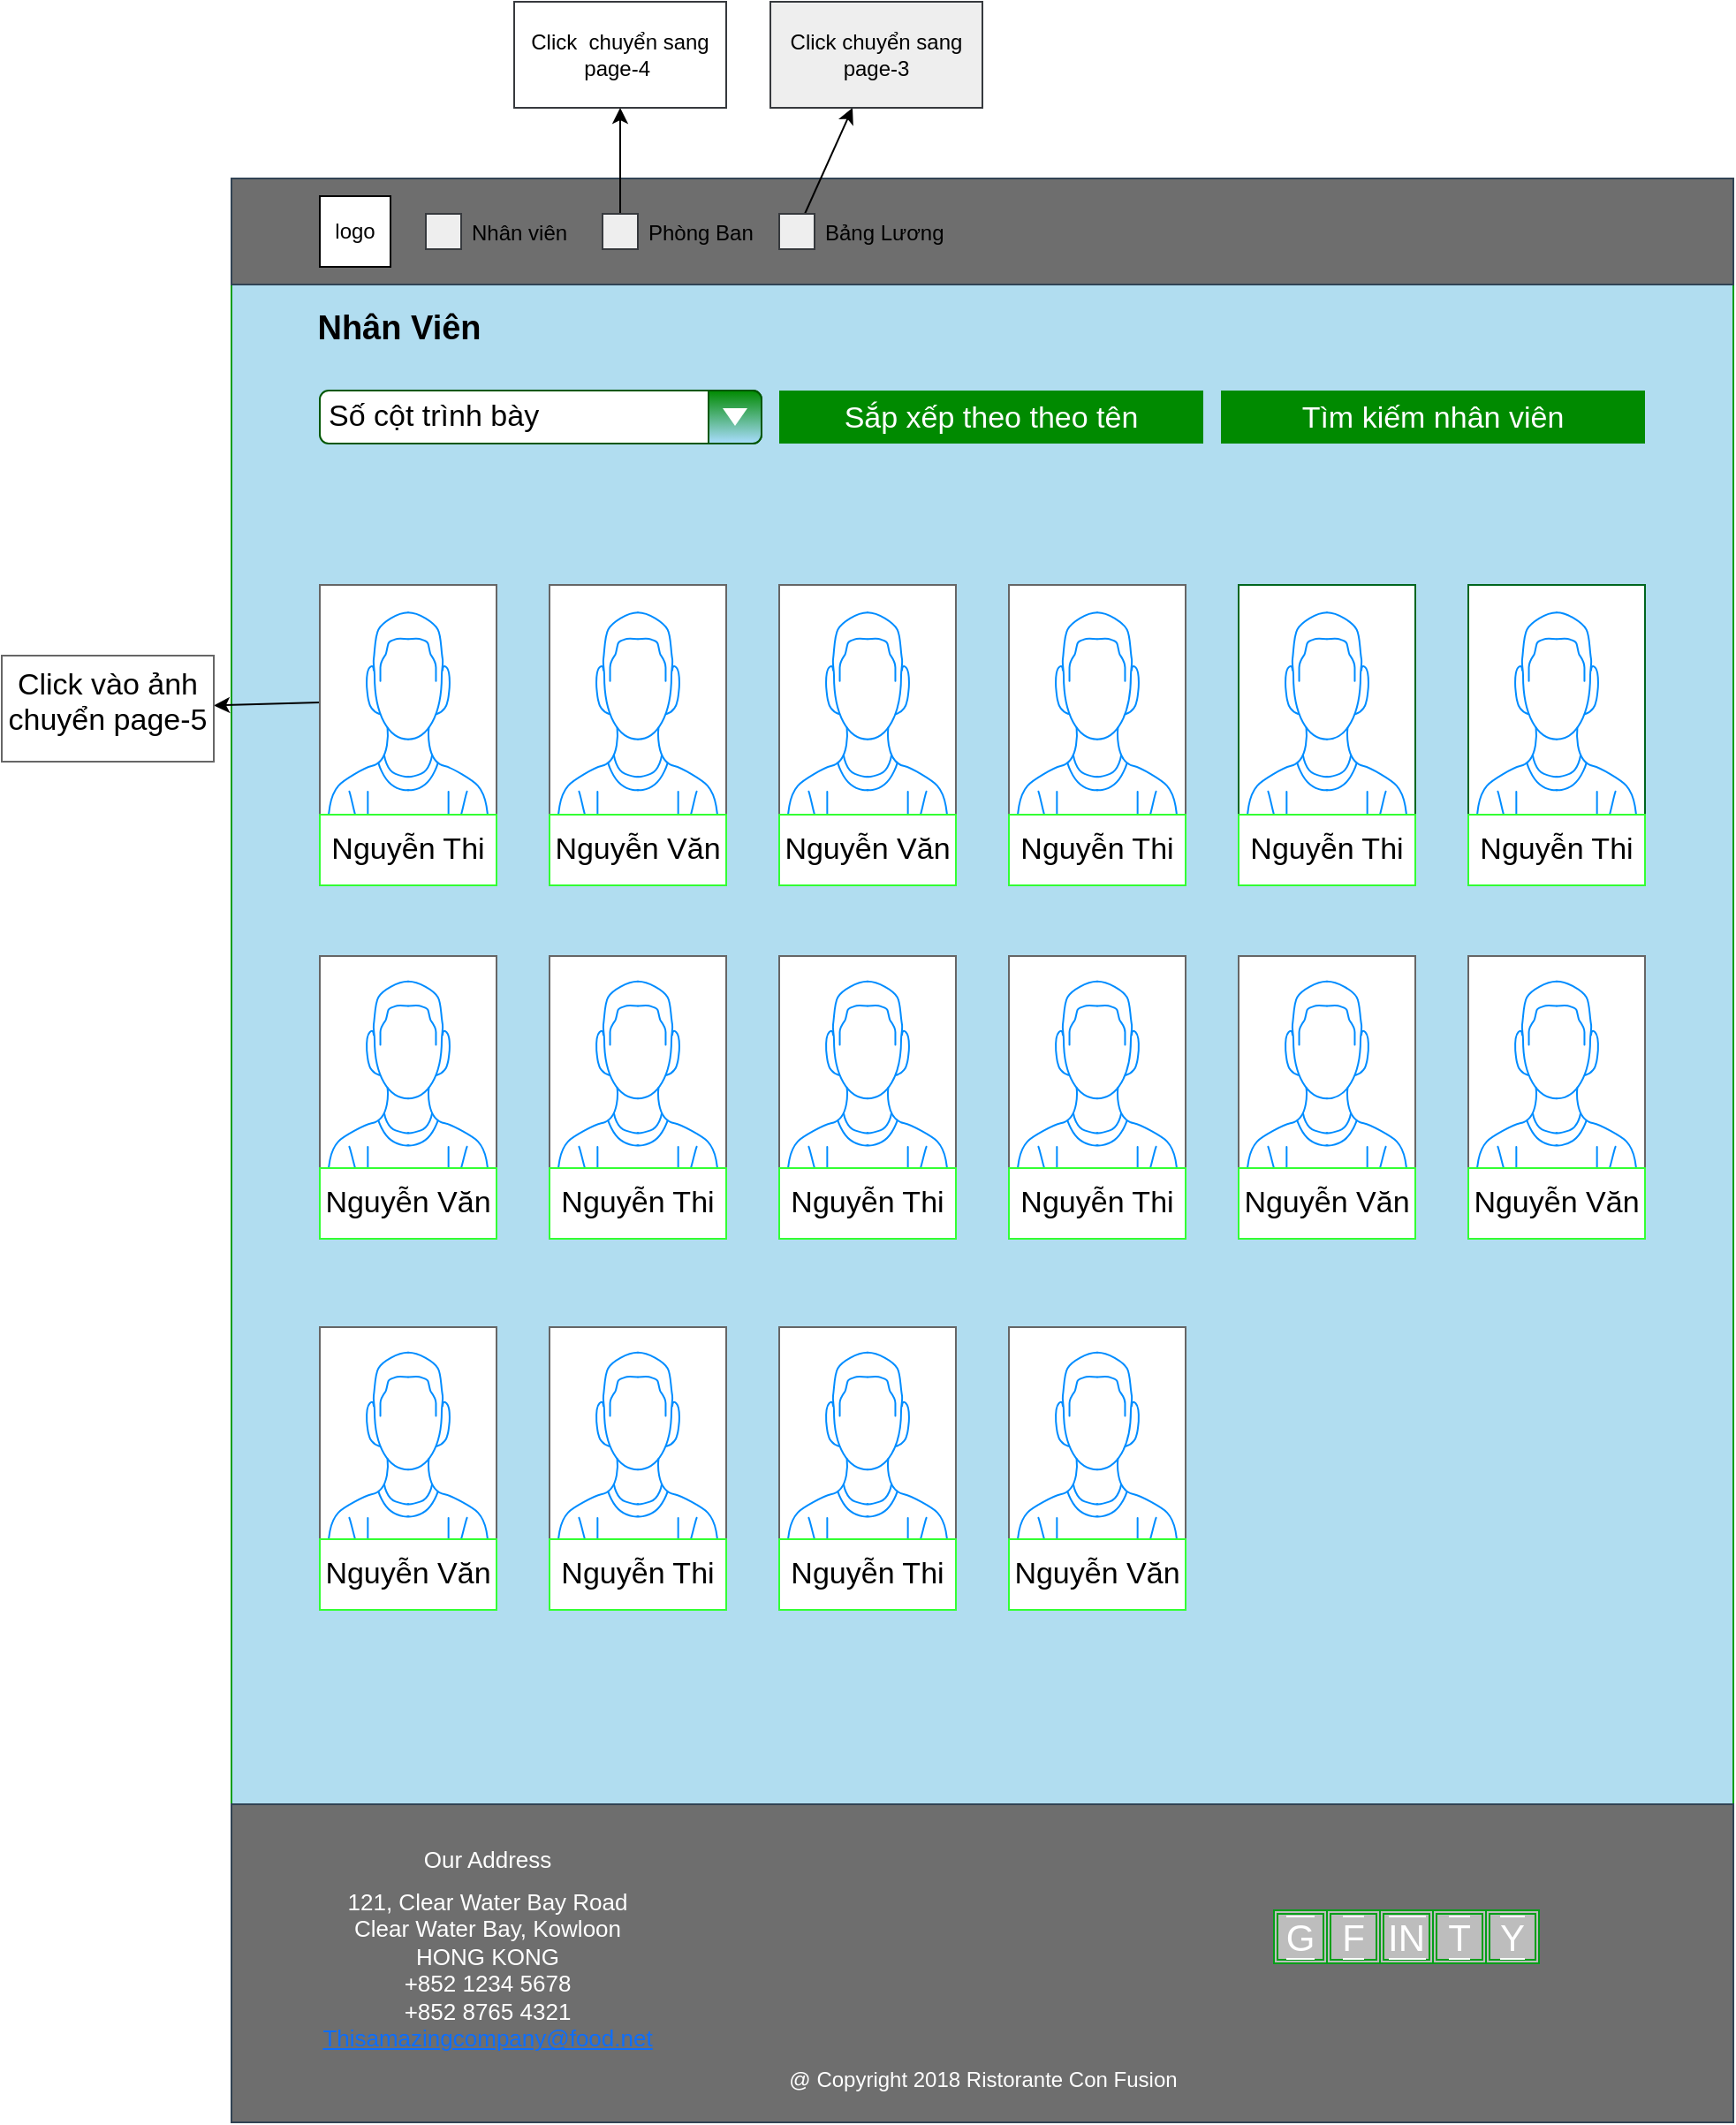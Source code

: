 <mxfile>
    <diagram id="HNRro0QWXguAWzRLKKRP" name="Page-1">
        <mxGraphModel dx="1955" dy="1876" grid="1" gridSize="10" guides="1" tooltips="1" connect="1" arrows="1" fold="1" page="1" pageScale="1" pageWidth="850" pageHeight="1100" math="0" shadow="0">
            <root>
                <mxCell id="0"/>
                <mxCell id="1" parent="0"/>
                <mxCell id="25btfBUaxP0-cFL3U1zC-7" value="" style="rounded=0;whiteSpace=wrap;html=1;fillColor=#b1ddf0;strokeColor=#039E18;" parent="1" vertex="1">
                    <mxGeometry width="850" height="1100" as="geometry"/>
                </mxCell>
                <mxCell id="25btfBUaxP0-cFL3U1zC-9" value="" style="rounded=0;whiteSpace=wrap;html=1;fillColor=#6E6E6E;fontColor=#ffffff;strokeColor=#314354;" parent="1" vertex="1">
                    <mxGeometry width="850" height="60" as="geometry"/>
                </mxCell>
                <mxCell id="25btfBUaxP0-cFL3U1zC-10" value="" style="rounded=0;whiteSpace=wrap;html=1;fillColor=#6E6E6E;fontColor=#ffffff;strokeColor=#314354;" parent="1" vertex="1">
                    <mxGeometry y="920" width="850" height="180" as="geometry"/>
                </mxCell>
                <mxCell id="25btfBUaxP0-cFL3U1zC-14" value="logo" style="whiteSpace=wrap;html=1;aspect=fixed;" parent="1" vertex="1">
                    <mxGeometry x="50" y="10" width="40" height="40" as="geometry"/>
                </mxCell>
                <mxCell id="25btfBUaxP0-cFL3U1zC-21" value="Nhân viên" style="text;strokeColor=none;fillColor=none;align=left;verticalAlign=top;spacingLeft=4;spacingRight=4;overflow=hidden;rotatable=0;points=[[0,0.5],[1,0.5]];portConstraint=eastwest;" parent="1" vertex="1">
                    <mxGeometry x="130" y="17" width="70" height="26" as="geometry"/>
                </mxCell>
                <mxCell id="25btfBUaxP0-cFL3U1zC-22" value="Phòng Ban" style="text;strokeColor=none;fillColor=none;align=left;verticalAlign=top;spacingLeft=4;spacingRight=4;overflow=hidden;rotatable=0;points=[[0,0.5],[1,0.5]];portConstraint=eastwest;" parent="1" vertex="1">
                    <mxGeometry x="230" y="17" width="80" height="26" as="geometry"/>
                </mxCell>
                <mxCell id="25btfBUaxP0-cFL3U1zC-23" value="Bảng Lương" style="text;strokeColor=none;fillColor=none;align=left;verticalAlign=top;spacingLeft=4;spacingRight=4;overflow=hidden;rotatable=0;points=[[0,0.5],[1,0.5]];portConstraint=eastwest;" parent="1" vertex="1">
                    <mxGeometry x="330" y="17" width="80" height="26" as="geometry"/>
                </mxCell>
                <mxCell id="25btfBUaxP0-cFL3U1zC-24" value="" style="whiteSpace=wrap;html=1;aspect=fixed;fillColor=#eeeeee;strokeColor=#36393d;" parent="1" vertex="1">
                    <mxGeometry x="110" y="20" width="20" height="20" as="geometry"/>
                </mxCell>
                <mxCell id="_EGkRZJ-95pMrmB_p54p-2" value="" style="edgeStyle=none;html=1;fontFamily=Helvetica;fontSize=13;fontColor=none;startSize=0;" edge="1" parent="1" source="25btfBUaxP0-cFL3U1zC-25" target="_EGkRZJ-95pMrmB_p54p-1">
                    <mxGeometry relative="1" as="geometry"/>
                </mxCell>
                <mxCell id="25btfBUaxP0-cFL3U1zC-25" value="" style="whiteSpace=wrap;html=1;aspect=fixed;fillColor=#eeeeee;strokeColor=#36393d;" parent="1" vertex="1">
                    <mxGeometry x="210" y="20" width="20" height="20" as="geometry"/>
                </mxCell>
                <mxCell id="IeaVs2So3-fTcIHNb58L-2" value="" style="edgeStyle=none;html=1;fontFamily=Helvetica;fontSize=13;fontColor=#000000;startSize=0;" edge="1" parent="1" source="25btfBUaxP0-cFL3U1zC-26" target="IeaVs2So3-fTcIHNb58L-1">
                    <mxGeometry relative="1" as="geometry"/>
                </mxCell>
                <mxCell id="25btfBUaxP0-cFL3U1zC-26" value="" style="whiteSpace=wrap;html=1;aspect=fixed;fillColor=#eeeeee;strokeColor=#36393d;" parent="1" vertex="1">
                    <mxGeometry x="310" y="20" width="20" height="20" as="geometry"/>
                </mxCell>
                <mxCell id="25btfBUaxP0-cFL3U1zC-27" value="&lt;font color=&quot;#000000&quot; size=&quot;1&quot;&gt;&lt;b style=&quot;font-size: 19px&quot;&gt;Nhân Viên&lt;/b&gt;&lt;/font&gt;" style="text;html=1;strokeColor=none;fillColor=none;align=center;verticalAlign=middle;whiteSpace=wrap;rounded=0;strokeWidth=4;" parent="1" vertex="1">
                    <mxGeometry x="30" y="70" width="130" height="30" as="geometry"/>
                </mxCell>
                <mxCell id="25btfBUaxP0-cFL3U1zC-28" value="&lt;font color=&quot;#000000&quot;&gt;Số cột trình bày&lt;/font&gt;" style="strokeWidth=1;shadow=0;dashed=0;align=center;html=1;shape=mxgraph.mockup.forms.comboBox;strokeColor=#005700;fillColor=#008a00;align=left;fillColor2=#aaddff;mainText=;fontColor=#ffffff;fontSize=17;spacingLeft=3;" parent="1" vertex="1">
                    <mxGeometry x="50" y="120" width="250" height="30" as="geometry"/>
                </mxCell>
                <mxCell id="25btfBUaxP0-cFL3U1zC-30" value="&lt;font style=&quot;font-size: 17px&quot;&gt;Sắp xếp theo theo tên&lt;/font&gt;" style="rounded=0;whiteSpace=wrap;html=1;labelBackgroundColor=none;fontSize=19;fontColor=#ffffff;strokeWidth=5;fillColor=#008a00;strokeColor=none;" parent="1" vertex="1">
                    <mxGeometry x="310" y="120" width="240" height="30" as="geometry"/>
                </mxCell>
                <mxCell id="25btfBUaxP0-cFL3U1zC-31" value="&lt;span style=&quot;font-size: 17px&quot;&gt;Tìm kiếm nhân viên&lt;/span&gt;" style="rounded=0;whiteSpace=wrap;html=1;labelBackgroundColor=none;fontSize=19;fontColor=#ffffff;strokeWidth=4;fillColor=#008a00;strokeColor=none;" parent="1" vertex="1">
                    <mxGeometry x="560" y="120" width="240" height="30" as="geometry"/>
                </mxCell>
                <mxCell id="co_zL0Y3y6UBtKUTGLQG-3" value="" style="edgeStyle=none;html=1;fontFamily=Helvetica;fontSize=13;fontColor=none;startSize=0;" edge="1" parent="1" source="25btfBUaxP0-cFL3U1zC-48" target="co_zL0Y3y6UBtKUTGLQG-2">
                    <mxGeometry relative="1" as="geometry"/>
                </mxCell>
                <mxCell id="25btfBUaxP0-cFL3U1zC-48" value="" style="verticalLabelPosition=bottom;shadow=0;dashed=0;align=center;html=1;verticalAlign=top;strokeWidth=1;shape=mxgraph.mockup.containers.userMale;strokeColor=#666666;strokeColor2=#008cff;labelBackgroundColor=none;fontSize=17;fontColor=#000000;fillColor=#FFFFFF;" parent="1" vertex="1">
                    <mxGeometry x="50" y="230" width="100" height="130" as="geometry"/>
                </mxCell>
                <mxCell id="25btfBUaxP0-cFL3U1zC-52" value="" style="verticalLabelPosition=bottom;shadow=0;dashed=0;align=center;html=1;verticalAlign=top;strokeWidth=1;shape=mxgraph.mockup.containers.userMale;strokeColor=#666666;strokeColor2=#008cff;labelBackgroundColor=none;fontSize=17;fontColor=#000000;fillColor=#FFFFFF;" parent="1" vertex="1">
                    <mxGeometry x="50" y="440" width="100" height="120" as="geometry"/>
                </mxCell>
                <mxCell id="25btfBUaxP0-cFL3U1zC-53" value="" style="verticalLabelPosition=bottom;shadow=0;dashed=0;align=center;html=1;verticalAlign=top;strokeWidth=1;shape=mxgraph.mockup.containers.userMale;strokeColor=#666666;strokeColor2=#008cff;labelBackgroundColor=none;fontSize=17;fontColor=#000000;fillColor=#FFFFFF;" parent="1" vertex="1">
                    <mxGeometry x="50" y="650" width="100" height="120" as="geometry"/>
                </mxCell>
                <mxCell id="25btfBUaxP0-cFL3U1zC-54" value="" style="verticalLabelPosition=bottom;shadow=0;dashed=0;align=center;html=1;verticalAlign=top;strokeWidth=1;shape=mxgraph.mockup.containers.userMale;strokeColor=#666666;strokeColor2=#008cff;labelBackgroundColor=none;fontSize=17;fontColor=#000000;fillColor=#FFFFFF;" parent="1" vertex="1">
                    <mxGeometry x="180" y="230" width="100" height="130" as="geometry"/>
                </mxCell>
                <mxCell id="25btfBUaxP0-cFL3U1zC-55" value="" style="verticalLabelPosition=bottom;shadow=0;dashed=0;align=center;html=1;verticalAlign=top;strokeWidth=1;shape=mxgraph.mockup.containers.userMale;strokeColor=#666666;strokeColor2=#008cff;labelBackgroundColor=none;fontSize=17;fontColor=#000000;fillColor=#FFFFFF;" parent="1" vertex="1">
                    <mxGeometry x="310" y="230" width="100" height="130" as="geometry"/>
                </mxCell>
                <mxCell id="25btfBUaxP0-cFL3U1zC-56" value="" style="verticalLabelPosition=bottom;shadow=0;dashed=0;align=center;html=1;verticalAlign=top;strokeWidth=1;shape=mxgraph.mockup.containers.userMale;strokeColor=#666666;strokeColor2=#008cff;labelBackgroundColor=none;fontSize=17;fontColor=#000000;fillColor=#FFFFFF;" parent="1" vertex="1">
                    <mxGeometry x="440" y="230" width="100" height="130" as="geometry"/>
                </mxCell>
                <mxCell id="25btfBUaxP0-cFL3U1zC-57" value="" style="verticalLabelPosition=bottom;shadow=0;dashed=0;align=center;html=1;verticalAlign=top;strokeWidth=1;shape=mxgraph.mockup.containers.userMale;strokeColor=#00661F;strokeColor2=#008cff;labelBackgroundColor=none;fontSize=17;fontColor=#000000;fillColor=#FFFFFF;" parent="1" vertex="1">
                    <mxGeometry x="570" y="230" width="100" height="130" as="geometry"/>
                </mxCell>
                <mxCell id="25btfBUaxP0-cFL3U1zC-58" value="" style="verticalLabelPosition=bottom;shadow=0;dashed=0;align=center;html=1;verticalAlign=top;strokeWidth=1;shape=mxgraph.mockup.containers.userMale;strokeColor=#00661F;strokeColor2=#008cff;labelBackgroundColor=none;fontSize=17;fontColor=#000000;fillColor=#FFFFFF;" parent="1" vertex="1">
                    <mxGeometry x="700" y="230" width="100" height="130" as="geometry"/>
                </mxCell>
                <mxCell id="25btfBUaxP0-cFL3U1zC-61" value="Nguyễn Thi" style="rounded=0;whiteSpace=wrap;html=1;labelBackgroundColor=none;fontSize=17;fontColor=#000000;strokeColor=#33FF33;strokeWidth=1;fillColor=#FFFFFF;" parent="1" vertex="1">
                    <mxGeometry x="50" y="360" width="100" height="40" as="geometry"/>
                </mxCell>
                <mxCell id="25btfBUaxP0-cFL3U1zC-62" value="Nguyễn Văn" style="rounded=0;whiteSpace=wrap;html=1;labelBackgroundColor=none;fontSize=17;fontColor=#000000;strokeColor=#33FF33;strokeWidth=1;fillColor=#FFFFFF;" parent="1" vertex="1">
                    <mxGeometry x="180" y="360" width="100" height="40" as="geometry"/>
                </mxCell>
                <mxCell id="25btfBUaxP0-cFL3U1zC-67" value="" style="verticalLabelPosition=bottom;shadow=0;dashed=0;align=center;html=1;verticalAlign=top;strokeWidth=1;shape=mxgraph.mockup.containers.userMale;strokeColor=#666666;strokeColor2=#008cff;labelBackgroundColor=none;fontSize=17;fontColor=#000000;fillColor=#FFFFFF;" parent="1" vertex="1">
                    <mxGeometry x="180" y="440" width="100" height="120" as="geometry"/>
                </mxCell>
                <mxCell id="25btfBUaxP0-cFL3U1zC-69" value="" style="verticalLabelPosition=bottom;shadow=0;dashed=0;align=center;html=1;verticalAlign=top;strokeWidth=1;shape=mxgraph.mockup.containers.userMale;strokeColor=#666666;strokeColor2=#008cff;labelBackgroundColor=none;fontSize=17;fontColor=#000000;fillColor=#FFFFFF;" parent="1" vertex="1">
                    <mxGeometry x="310" y="440" width="100" height="120" as="geometry"/>
                </mxCell>
                <mxCell id="25btfBUaxP0-cFL3U1zC-71" value="" style="verticalLabelPosition=bottom;shadow=0;dashed=0;align=center;html=1;verticalAlign=top;strokeWidth=1;shape=mxgraph.mockup.containers.userMale;strokeColor=#666666;strokeColor2=#008cff;labelBackgroundColor=none;fontSize=17;fontColor=#000000;fillColor=#FFFFFF;" parent="1" vertex="1">
                    <mxGeometry x="440" y="440" width="100" height="120" as="geometry"/>
                </mxCell>
                <mxCell id="25btfBUaxP0-cFL3U1zC-73" value="" style="verticalLabelPosition=bottom;shadow=0;dashed=0;align=center;html=1;verticalAlign=top;strokeWidth=1;shape=mxgraph.mockup.containers.userMale;strokeColor=#666666;strokeColor2=#008cff;labelBackgroundColor=none;fontSize=17;fontColor=#000000;fillColor=#FFFFFF;" parent="1" vertex="1">
                    <mxGeometry x="570" y="440" width="100" height="120" as="geometry"/>
                </mxCell>
                <mxCell id="25btfBUaxP0-cFL3U1zC-75" value="" style="verticalLabelPosition=bottom;shadow=0;dashed=0;align=center;html=1;verticalAlign=top;strokeWidth=1;shape=mxgraph.mockup.containers.userMale;strokeColor=#666666;strokeColor2=#008cff;labelBackgroundColor=none;fontSize=17;fontColor=#000000;fillColor=#FFFFFF;" parent="1" vertex="1">
                    <mxGeometry x="700" y="440" width="100" height="120" as="geometry"/>
                </mxCell>
                <mxCell id="25btfBUaxP0-cFL3U1zC-78" value="" style="verticalLabelPosition=bottom;shadow=0;dashed=0;align=center;html=1;verticalAlign=top;strokeWidth=1;shape=mxgraph.mockup.containers.userMale;strokeColor=#666666;strokeColor2=#008cff;labelBackgroundColor=none;fontSize=17;fontColor=#000000;fillColor=#FFFFFF;" parent="1" vertex="1">
                    <mxGeometry x="180" y="650" width="100" height="120" as="geometry"/>
                </mxCell>
                <mxCell id="25btfBUaxP0-cFL3U1zC-80" value="" style="verticalLabelPosition=bottom;shadow=0;dashed=0;align=center;html=1;verticalAlign=top;strokeWidth=1;shape=mxgraph.mockup.containers.userMale;strokeColor=#666666;strokeColor2=#008cff;labelBackgroundColor=none;fontSize=17;fontColor=#000000;fillColor=#FFFFFF;" parent="1" vertex="1">
                    <mxGeometry x="310" y="650" width="100" height="120" as="geometry"/>
                </mxCell>
                <mxCell id="25btfBUaxP0-cFL3U1zC-82" value="" style="verticalLabelPosition=bottom;shadow=0;dashed=0;align=center;html=1;verticalAlign=top;strokeWidth=1;shape=mxgraph.mockup.containers.userMale;strokeColor=#666666;strokeColor2=#008cff;labelBackgroundColor=none;fontSize=17;fontColor=#000000;fillColor=#FFFFFF;" parent="1" vertex="1">
                    <mxGeometry x="440" y="650" width="100" height="120" as="geometry"/>
                </mxCell>
                <mxCell id="25btfBUaxP0-cFL3U1zC-89" value="Nguyễn Văn" style="rounded=0;whiteSpace=wrap;html=1;labelBackgroundColor=none;fontSize=17;fontColor=#000000;strokeColor=#33FF33;strokeWidth=1;fillColor=#FFFFFF;" parent="1" vertex="1">
                    <mxGeometry x="310" y="360" width="100" height="40" as="geometry"/>
                </mxCell>
                <mxCell id="25btfBUaxP0-cFL3U1zC-90" value="Nguyễn Thi" style="rounded=0;whiteSpace=wrap;html=1;labelBackgroundColor=none;fontSize=17;fontColor=#000000;strokeColor=#33FF33;strokeWidth=1;fillColor=#FFFFFF;" parent="1" vertex="1">
                    <mxGeometry x="440" y="360" width="100" height="40" as="geometry"/>
                </mxCell>
                <mxCell id="25btfBUaxP0-cFL3U1zC-91" value="Nguyễn Thi" style="rounded=0;whiteSpace=wrap;html=1;labelBackgroundColor=none;fontSize=17;fontColor=#000000;strokeColor=#33FF33;strokeWidth=1;fillColor=#FFFFFF;" parent="1" vertex="1">
                    <mxGeometry x="570" y="360" width="100" height="40" as="geometry"/>
                </mxCell>
                <mxCell id="25btfBUaxP0-cFL3U1zC-92" value="Nguyễn Thi" style="rounded=0;whiteSpace=wrap;html=1;labelBackgroundColor=none;fontSize=17;fontColor=#000000;strokeColor=#33FF33;strokeWidth=1;fillColor=#FFFFFF;" parent="1" vertex="1">
                    <mxGeometry x="700" y="360" width="100" height="40" as="geometry"/>
                </mxCell>
                <mxCell id="25btfBUaxP0-cFL3U1zC-93" value="Nguyễn Văn" style="rounded=0;whiteSpace=wrap;html=1;labelBackgroundColor=none;fontSize=17;fontColor=#000000;strokeColor=#33FF33;strokeWidth=1;fillColor=#FFFFFF;" parent="1" vertex="1">
                    <mxGeometry x="50" y="560" width="100" height="40" as="geometry"/>
                </mxCell>
                <mxCell id="25btfBUaxP0-cFL3U1zC-94" value="Nguyễn Thi" style="rounded=0;whiteSpace=wrap;html=1;labelBackgroundColor=none;fontSize=17;fontColor=#000000;strokeColor=#33FF33;strokeWidth=1;fillColor=#FFFFFF;" parent="1" vertex="1">
                    <mxGeometry x="180" y="560" width="100" height="40" as="geometry"/>
                </mxCell>
                <mxCell id="25btfBUaxP0-cFL3U1zC-95" value="Nguyễn Thi" style="rounded=0;whiteSpace=wrap;html=1;labelBackgroundColor=none;fontSize=17;fontColor=#000000;strokeColor=#33FF33;strokeWidth=1;fillColor=#FFFFFF;" parent="1" vertex="1">
                    <mxGeometry x="310" y="560" width="100" height="40" as="geometry"/>
                </mxCell>
                <mxCell id="25btfBUaxP0-cFL3U1zC-96" value="Nguyễn Thi" style="rounded=0;whiteSpace=wrap;html=1;labelBackgroundColor=none;fontSize=17;fontColor=#000000;strokeColor=#33FF33;strokeWidth=1;fillColor=#FFFFFF;" parent="1" vertex="1">
                    <mxGeometry x="440" y="560" width="100" height="40" as="geometry"/>
                </mxCell>
                <mxCell id="25btfBUaxP0-cFL3U1zC-97" value="Nguyễn Văn" style="rounded=0;whiteSpace=wrap;html=1;labelBackgroundColor=none;fontSize=17;fontColor=#000000;strokeColor=#33FF33;strokeWidth=1;fillColor=#FFFFFF;" parent="1" vertex="1">
                    <mxGeometry x="570" y="560" width="100" height="40" as="geometry"/>
                </mxCell>
                <mxCell id="25btfBUaxP0-cFL3U1zC-98" value="Nguyễn Văn" style="rounded=0;whiteSpace=wrap;html=1;labelBackgroundColor=none;fontSize=17;fontColor=#000000;strokeColor=#33FF33;strokeWidth=1;fillColor=#FFFFFF;" parent="1" vertex="1">
                    <mxGeometry x="700" y="560" width="100" height="40" as="geometry"/>
                </mxCell>
                <mxCell id="25btfBUaxP0-cFL3U1zC-99" value="Nguyễn Văn" style="rounded=0;whiteSpace=wrap;html=1;labelBackgroundColor=none;fontSize=17;fontColor=#000000;strokeColor=#33FF33;strokeWidth=1;fillColor=#FFFFFF;" parent="1" vertex="1">
                    <mxGeometry x="50" y="770" width="100" height="40" as="geometry"/>
                </mxCell>
                <mxCell id="25btfBUaxP0-cFL3U1zC-100" value="Nguyễn Thi" style="rounded=0;whiteSpace=wrap;html=1;labelBackgroundColor=none;fontSize=17;fontColor=#000000;strokeColor=#33FF33;strokeWidth=1;fillColor=#FFFFFF;" parent="1" vertex="1">
                    <mxGeometry x="180" y="770" width="100" height="40" as="geometry"/>
                </mxCell>
                <mxCell id="25btfBUaxP0-cFL3U1zC-101" value="Nguyễn Thi" style="rounded=0;whiteSpace=wrap;html=1;labelBackgroundColor=none;fontSize=17;fontColor=#000000;strokeColor=#33FF33;strokeWidth=1;fillColor=#FFFFFF;" parent="1" vertex="1">
                    <mxGeometry x="310" y="770" width="100" height="40" as="geometry"/>
                </mxCell>
                <mxCell id="25btfBUaxP0-cFL3U1zC-102" value="Nguyễn Văn" style="rounded=0;whiteSpace=wrap;html=1;labelBackgroundColor=none;fontSize=17;fontColor=#000000;strokeColor=#33FF33;strokeWidth=1;fillColor=#FFFFFF;" parent="1" vertex="1">
                    <mxGeometry x="440" y="770" width="100" height="40" as="geometry"/>
                </mxCell>
                <mxCell id="5GC4wvfeFfulhEvNUd0w-1" value="&lt;font style=&quot;background-color: rgb(110 , 110 , 110) ; font-size: 12px&quot; color=&quot;#ffffff&quot;&gt;@ Copyright 2018 Ristorante Con Fusion&lt;/font&gt;" style="text;html=1;strokeColor=none;fillColor=none;align=center;verticalAlign=middle;whiteSpace=wrap;rounded=0;labelBackgroundColor=none;fontSize=17;fontColor=#000000;" parent="1" vertex="1">
                    <mxGeometry x="278" y="1060" width="295" height="30" as="geometry"/>
                </mxCell>
                <mxCell id="5GC4wvfeFfulhEvNUd0w-2" value="&lt;h5 style=&quot;box-sizing: border-box ; margin-top: 0px ; margin-bottom: 0.5rem ; font-weight: 500 ; line-height: 1.2 ; font-size: 13px&quot;&gt;&lt;font style=&quot;background-color: rgb(110 , 110 , 110) ; font-size: 13px&quot;&gt;Our Address&lt;/font&gt;&lt;/h5&gt;&lt;address style=&quot;box-sizing: border-box ; margin-bottom: 1rem ; font-style: normal ; line-height: inherit ; font-size: 13px&quot;&gt;&lt;font style=&quot;background-color: rgb(110 , 110 , 110) ; font-size: 13px&quot;&gt;121, Clear Water Bay Road&lt;br style=&quot;box-sizing: border-box&quot;&gt;Clear Water Bay, Kowloon&lt;br style=&quot;box-sizing: border-box&quot;&gt;HONG KONG&lt;br style=&quot;box-sizing: border-box&quot;&gt;&lt;span class=&quot;fa fa-phone fa-lg&quot; style=&quot;box-sizing: border-box ; display: inline-block ; font-stretch: normal ; line-height: 0.75em ; font-family: &amp;#34;fontawesome&amp;#34; ; vertical-align: -15%&quot;&gt;&lt;/span&gt;+852 1234 5678&lt;br style=&quot;box-sizing: border-box&quot;&gt;&lt;span class=&quot;fa fa-fax fa-lg&quot; style=&quot;box-sizing: border-box ; display: inline-block ; font-stretch: normal ; line-height: 0.75em ; font-family: &amp;#34;fontawesome&amp;#34; ; vertical-align: -15%&quot;&gt;&lt;/span&gt;+852 8765 4321&lt;br style=&quot;box-sizing: border-box&quot;&gt;&lt;span class=&quot;fa fa-envelope fa-lg&quot; style=&quot;box-sizing: border-box ; display: inline-block ; font-stretch: normal ; line-height: 0.75em ; font-family: &amp;#34;fontawesome&amp;#34; ; vertical-align: -15%&quot;&gt;&lt;/span&gt;&lt;a href=&quot;mailto:confusion@food.net&quot; style=&quot;box-sizing: border-box ; color: rgb(13 , 110 , 253)&quot;&gt;Thisamazingcompany@food.net&lt;/a&gt;&lt;/font&gt;&lt;/address&gt;" style="text;html=1;strokeColor=none;fillColor=none;align=center;verticalAlign=middle;whiteSpace=wrap;rounded=0;labelBackgroundColor=#6E6E6E;fontSize=14;fontColor=#FFFFFF;" parent="1" vertex="1">
                    <mxGeometry x="60" y="950" width="170" height="120" as="geometry"/>
                </mxCell>
                <mxCell id="5GC4wvfeFfulhEvNUd0w-6" value="&lt;span style=&quot;background-color: rgb(189 , 189 , 189) ; font-size: 21px&quot;&gt;G&lt;/span&gt;" style="shape=ext;double=1;whiteSpace=wrap;html=1;aspect=fixed;labelBackgroundColor=#FFFFFF;fontSize=12;fontColor=#FFFFFF;strokeColor=#039E18;strokeWidth=1;fillColor=#BDBDBD;" parent="1" vertex="1">
                    <mxGeometry x="590" y="980" width="30" height="30" as="geometry"/>
                </mxCell>
                <mxCell id="5GC4wvfeFfulhEvNUd0w-7" value="&lt;span style=&quot;background-color: rgb(189 , 189 , 189) ; font-size: 21px&quot;&gt;F&lt;/span&gt;" style="shape=ext;double=1;whiteSpace=wrap;html=1;aspect=fixed;labelBackgroundColor=#FFFFFF;fontSize=12;fontColor=#FFFFFF;strokeColor=#039E18;strokeWidth=1;fillColor=#BDBDBD;" parent="1" vertex="1">
                    <mxGeometry x="620" y="980" width="30" height="30" as="geometry"/>
                </mxCell>
                <mxCell id="5GC4wvfeFfulhEvNUd0w-8" value="&lt;span style=&quot;background-color: rgb(189 , 189 , 189) ; font-size: 21px&quot;&gt;IN&lt;/span&gt;" style="shape=ext;double=1;whiteSpace=wrap;html=1;aspect=fixed;labelBackgroundColor=#FFFFFF;fontSize=12;fontColor=#FFFFFF;strokeColor=#039E18;strokeWidth=1;fillColor=#BDBDBD;" parent="1" vertex="1">
                    <mxGeometry x="650" y="980" width="30" height="30" as="geometry"/>
                </mxCell>
                <mxCell id="5GC4wvfeFfulhEvNUd0w-10" value="&lt;span style=&quot;font-size: 21px ; background-color: rgb(189 , 189 , 189)&quot;&gt;T&lt;/span&gt;" style="shape=ext;double=1;whiteSpace=wrap;html=1;aspect=fixed;labelBackgroundColor=#FFFFFF;fontSize=12;fontColor=#FFFFFF;strokeColor=#039E18;strokeWidth=1;fillColor=#BDBDBD;" parent="1" vertex="1">
                    <mxGeometry x="680" y="980" width="30" height="30" as="geometry"/>
                </mxCell>
                <mxCell id="5GC4wvfeFfulhEvNUd0w-11" value="&lt;span style=&quot;font-size: 21px ; background-color: rgb(189 , 189 , 189)&quot;&gt;Y&lt;/span&gt;" style="shape=ext;double=1;whiteSpace=wrap;html=1;aspect=fixed;labelBackgroundColor=#FFFFFF;fontSize=12;fontColor=#FFFFFF;strokeColor=#039E18;strokeWidth=1;fillColor=#BDBDBD;" parent="1" vertex="1">
                    <mxGeometry x="710" y="980" width="30" height="30" as="geometry"/>
                </mxCell>
                <mxCell id="co_zL0Y3y6UBtKUTGLQG-2" value="Click vào ảnh&lt;br&gt;chuyển page-5&lt;br&gt;" style="whiteSpace=wrap;html=1;fontSize=17;verticalAlign=top;fillColor=#FFFFFF;strokeColor=#666666;fontColor=#000000;shadow=0;dashed=0;strokeWidth=1;labelBackgroundColor=none;" vertex="1" parent="1">
                    <mxGeometry x="-130" y="270" width="120" height="60" as="geometry"/>
                </mxCell>
                <mxCell id="_EGkRZJ-95pMrmB_p54p-1" value="Click&amp;nbsp; chuyển sang&lt;br&gt;page-4&amp;nbsp;" style="whiteSpace=wrap;html=1;fillColor=#FFFFFF;strokeColor=#36393d;gradientColor=none;fontColor=#000000;" vertex="1" parent="1">
                    <mxGeometry x="160" y="-100" width="120" height="60" as="geometry"/>
                </mxCell>
                <mxCell id="IeaVs2So3-fTcIHNb58L-1" value="Click chuyển sang page-3" style="whiteSpace=wrap;html=1;fillColor=#eeeeee;strokeColor=#36393d;fontColor=#000000;" vertex="1" parent="1">
                    <mxGeometry x="305" y="-100" width="120" height="60" as="geometry"/>
                </mxCell>
            </root>
        </mxGraphModel>
    </diagram>
    <diagram id="fvu8-O4KvfpCrur8SWNQ" name="Page-2">
        <mxGraphModel dx="1955" dy="1876" grid="1" gridSize="10" guides="1" tooltips="1" connect="1" arrows="1" fold="1" page="1" pageScale="1" pageWidth="850" pageHeight="1100" math="0" shadow="0">
            <root>
                <mxCell id="1Nl1pOmwqgQqyaEMZsS8-0"/>
                <mxCell id="1Nl1pOmwqgQqyaEMZsS8-1" parent="1Nl1pOmwqgQqyaEMZsS8-0"/>
                <mxCell id="6oIKaTkfItNY9kuVUniN-0" value="" style="rounded=0;whiteSpace=wrap;html=1;fillColor=#b1ddf0;strokeColor=#039E18;" parent="1Nl1pOmwqgQqyaEMZsS8-1" vertex="1">
                    <mxGeometry width="850" height="1100" as="geometry"/>
                </mxCell>
                <mxCell id="Z4qubXIjDYSQ7bL4NiKO-0" value="" style="rounded=0;whiteSpace=wrap;html=1;fillColor=#647687;fontColor=#ffffff;strokeColor=#314354;" parent="1Nl1pOmwqgQqyaEMZsS8-1" vertex="1">
                    <mxGeometry width="850" height="60" as="geometry"/>
                </mxCell>
                <mxCell id="a9PlvAYwLhvLTFqxhuRQ-0" value="" style="rounded=0;whiteSpace=wrap;html=1;fillColor=#6E6E6E;fontColor=#ffffff;strokeColor=#314354;" parent="1Nl1pOmwqgQqyaEMZsS8-1" vertex="1">
                    <mxGeometry y="920" width="850" height="180" as="geometry"/>
                </mxCell>
                <mxCell id="PnBmrbtEWnE-8KuaONFM-0" value="" style="rounded=0;whiteSpace=wrap;html=1;fillColor=#6E6E6E;fontColor=#ffffff;strokeColor=#314354;" parent="1Nl1pOmwqgQqyaEMZsS8-1" vertex="1">
                    <mxGeometry width="850" height="60" as="geometry"/>
                </mxCell>
                <mxCell id="zMj5N4p_Rn06PCPZ5OiU-0" value="" style="rounded=0;whiteSpace=wrap;html=1;fillColor=#b1ddf0;strokeColor=#039E18;" parent="1Nl1pOmwqgQqyaEMZsS8-1" vertex="1">
                    <mxGeometry width="850" height="1100" as="geometry"/>
                </mxCell>
                <mxCell id="zMj5N4p_Rn06PCPZ5OiU-1" value="" style="rounded=0;whiteSpace=wrap;html=1;fillColor=#6E6E6E;fontColor=#ffffff;strokeColor=#314354;" parent="1Nl1pOmwqgQqyaEMZsS8-1" vertex="1">
                    <mxGeometry width="850" height="60" as="geometry"/>
                </mxCell>
                <mxCell id="zMj5N4p_Rn06PCPZ5OiU-2" value="" style="rounded=0;whiteSpace=wrap;html=1;fillColor=#6E6E6E;fontColor=#ffffff;strokeColor=#314354;" parent="1Nl1pOmwqgQqyaEMZsS8-1" vertex="1">
                    <mxGeometry y="920" width="850" height="180" as="geometry"/>
                </mxCell>
                <mxCell id="zMj5N4p_Rn06PCPZ5OiU-3" value="logo" style="whiteSpace=wrap;html=1;aspect=fixed;" parent="1Nl1pOmwqgQqyaEMZsS8-1" vertex="1">
                    <mxGeometry x="50" y="10" width="40" height="40" as="geometry"/>
                </mxCell>
                <mxCell id="zMj5N4p_Rn06PCPZ5OiU-4" value="Nhân viên" style="text;strokeColor=none;fillColor=none;align=left;verticalAlign=top;spacingLeft=4;spacingRight=4;overflow=hidden;rotatable=0;points=[[0,0.5],[1,0.5]];portConstraint=eastwest;" parent="1Nl1pOmwqgQqyaEMZsS8-1" vertex="1">
                    <mxGeometry x="130" y="17" width="70" height="26" as="geometry"/>
                </mxCell>
                <mxCell id="zMj5N4p_Rn06PCPZ5OiU-5" value="Phòng Ban" style="text;strokeColor=none;fillColor=none;align=left;verticalAlign=top;spacingLeft=4;spacingRight=4;overflow=hidden;rotatable=0;points=[[0,0.5],[1,0.5]];portConstraint=eastwest;" parent="1Nl1pOmwqgQqyaEMZsS8-1" vertex="1">
                    <mxGeometry x="230" y="17" width="80" height="26" as="geometry"/>
                </mxCell>
                <mxCell id="zMj5N4p_Rn06PCPZ5OiU-6" value="Bảng Lương" style="text;strokeColor=none;fillColor=none;align=left;verticalAlign=top;spacingLeft=4;spacingRight=4;overflow=hidden;rotatable=0;points=[[0,0.5],[1,0.5]];portConstraint=eastwest;" parent="1Nl1pOmwqgQqyaEMZsS8-1" vertex="1">
                    <mxGeometry x="330" y="17" width="80" height="26" as="geometry"/>
                </mxCell>
                <mxCell id="zMj5N4p_Rn06PCPZ5OiU-7" value="" style="whiteSpace=wrap;html=1;aspect=fixed;fillColor=#eeeeee;strokeColor=#36393d;" parent="1Nl1pOmwqgQqyaEMZsS8-1" vertex="1">
                    <mxGeometry x="110" y="20" width="20" height="20" as="geometry"/>
                </mxCell>
                <mxCell id="zMj5N4p_Rn06PCPZ5OiU-8" value="" style="whiteSpace=wrap;html=1;aspect=fixed;fillColor=#eeeeee;strokeColor=#36393d;" parent="1Nl1pOmwqgQqyaEMZsS8-1" vertex="1">
                    <mxGeometry x="210" y="20" width="20" height="20" as="geometry"/>
                </mxCell>
                <mxCell id="zMj5N4p_Rn06PCPZ5OiU-9" value="" style="whiteSpace=wrap;html=1;aspect=fixed;fillColor=#eeeeee;strokeColor=#36393d;" parent="1Nl1pOmwqgQqyaEMZsS8-1" vertex="1">
                    <mxGeometry x="310" y="20" width="20" height="20" as="geometry"/>
                </mxCell>
                <mxCell id="zMj5N4p_Rn06PCPZ5OiU-10" value="&lt;font color=&quot;#000000&quot; size=&quot;1&quot;&gt;&lt;b style=&quot;font-size: 19px&quot;&gt;Nhân Viên&lt;/b&gt;&lt;/font&gt;" style="text;html=1;strokeColor=none;fillColor=none;align=center;verticalAlign=middle;whiteSpace=wrap;rounded=0;strokeWidth=4;" parent="1Nl1pOmwqgQqyaEMZsS8-1" vertex="1">
                    <mxGeometry x="30" y="70" width="130" height="30" as="geometry"/>
                </mxCell>
                <mxCell id="74MJ0QA8fpnkul2cVsQP-4" value="" style="edgeStyle=none;html=1;fontFamily=Helvetica;fontSize=13;fontColor=#000000;startSize=0;" edge="1" parent="1Nl1pOmwqgQqyaEMZsS8-1" source="zMj5N4p_Rn06PCPZ5OiU-12" target="74MJ0QA8fpnkul2cVsQP-3">
                    <mxGeometry relative="1" as="geometry"/>
                </mxCell>
                <mxCell id="zMj5N4p_Rn06PCPZ5OiU-12" value="&lt;font style=&quot;font-size: 17px&quot;&gt;Sắp xếp theo theo tên&lt;/font&gt;" style="rounded=0;whiteSpace=wrap;html=1;labelBackgroundColor=none;fontSize=19;fontColor=#ffffff;strokeWidth=5;fillColor=#008a00;strokeColor=none;" parent="1Nl1pOmwqgQqyaEMZsS8-1" vertex="1">
                    <mxGeometry x="300" y="110" width="250" height="30" as="geometry"/>
                </mxCell>
                <mxCell id="74MJ0QA8fpnkul2cVsQP-7" value="" style="edgeStyle=none;html=1;fontFamily=Helvetica;fontSize=13;fontColor=#000000;startSize=0;" edge="1" parent="1Nl1pOmwqgQqyaEMZsS8-1" source="zMj5N4p_Rn06PCPZ5OiU-13" target="74MJ0QA8fpnkul2cVsQP-6">
                    <mxGeometry relative="1" as="geometry"/>
                </mxCell>
                <mxCell id="zMj5N4p_Rn06PCPZ5OiU-13" value="&lt;span style=&quot;font-size: 17px&quot;&gt;Tìm kiếm nhân viên&lt;/span&gt;" style="rounded=0;whiteSpace=wrap;html=1;labelBackgroundColor=none;fontSize=19;fontColor=#ffffff;strokeWidth=4;fillColor=#008a00;strokeColor=none;" parent="1Nl1pOmwqgQqyaEMZsS8-1" vertex="1">
                    <mxGeometry x="560" y="110" width="240" height="30" as="geometry"/>
                </mxCell>
                <mxCell id="zMj5N4p_Rn06PCPZ5OiU-19" value="" style="verticalLabelPosition=bottom;shadow=0;dashed=0;align=center;html=1;verticalAlign=top;strokeWidth=1;shape=mxgraph.mockup.containers.userMale;strokeColor=#666666;strokeColor2=#008cff;labelBackgroundColor=none;fontSize=17;fontColor=#000000;fillColor=#FFFFFF;" parent="1Nl1pOmwqgQqyaEMZsS8-1" vertex="1">
                    <mxGeometry x="640" y="170" width="160" height="130" as="geometry"/>
                </mxCell>
                <mxCell id="zMj5N4p_Rn06PCPZ5OiU-33" value="Nguyễn Thi" style="rounded=0;whiteSpace=wrap;html=1;labelBackgroundColor=none;fontSize=17;fontColor=#000000;strokeColor=#33FF33;strokeWidth=1;fillColor=#FFFFFF;" parent="1Nl1pOmwqgQqyaEMZsS8-1" vertex="1">
                    <mxGeometry x="640" y="300" width="160" height="30" as="geometry"/>
                </mxCell>
                <mxCell id="zMj5N4p_Rn06PCPZ5OiU-46" value="&lt;font style=&quot;background-color: rgb(110 , 110 , 110) ; font-size: 12px&quot; color=&quot;#ffffff&quot;&gt;@ Copyright 2018 Ristorante Con Fusion&lt;/font&gt;" style="text;html=1;strokeColor=none;fillColor=none;align=center;verticalAlign=middle;whiteSpace=wrap;rounded=0;labelBackgroundColor=none;fontSize=17;fontColor=#000000;" parent="1Nl1pOmwqgQqyaEMZsS8-1" vertex="1">
                    <mxGeometry x="278" y="1060" width="295" height="30" as="geometry"/>
                </mxCell>
                <mxCell id="zMj5N4p_Rn06PCPZ5OiU-47" value="&lt;h5 style=&quot;box-sizing: border-box ; margin-top: 0px ; margin-bottom: 0.5rem ; font-weight: 500 ; line-height: 1.2 ; font-size: 13px&quot;&gt;&lt;font style=&quot;background-color: rgb(110 , 110 , 110) ; font-size: 13px&quot;&gt;Our Address&lt;/font&gt;&lt;/h5&gt;&lt;address style=&quot;box-sizing: border-box ; margin-bottom: 1rem ; font-style: normal ; line-height: inherit ; font-size: 13px&quot;&gt;&lt;font style=&quot;background-color: rgb(110 , 110 , 110) ; font-size: 13px&quot;&gt;121, Clear Water Bay Road&lt;br style=&quot;box-sizing: border-box&quot;&gt;Clear Water Bay, Kowloon&lt;br style=&quot;box-sizing: border-box&quot;&gt;HONG KONG&lt;br style=&quot;box-sizing: border-box&quot;&gt;&lt;span class=&quot;fa fa-phone fa-lg&quot; style=&quot;box-sizing: border-box ; display: inline-block ; font-stretch: normal ; line-height: 0.75em ; font-family: &amp;quot;fontawesome&amp;quot; ; vertical-align: -15%&quot;&gt;&lt;/span&gt;+852 1234 5678&lt;br style=&quot;box-sizing: border-box&quot;&gt;&lt;span class=&quot;fa fa-fax fa-lg&quot; style=&quot;box-sizing: border-box ; display: inline-block ; font-stretch: normal ; line-height: 0.75em ; font-family: &amp;quot;fontawesome&amp;quot; ; vertical-align: -15%&quot;&gt;&lt;/span&gt;+852 8765 4321&lt;br style=&quot;box-sizing: border-box&quot;&gt;&lt;span class=&quot;fa fa-envelope fa-lg&quot; style=&quot;box-sizing: border-box ; display: inline-block ; font-stretch: normal ; line-height: 0.75em ; font-family: &amp;quot;fontawesome&amp;quot; ; vertical-align: -15%&quot;&gt;&lt;/span&gt;&lt;a href=&quot;mailto:confusion@food.net&quot; style=&quot;box-sizing: border-box ; color: rgb(13 , 110 , 253)&quot;&gt;Thisamazingcompany@food.net&lt;/a&gt;&lt;/font&gt;&lt;/address&gt;" style="text;html=1;strokeColor=none;fillColor=none;align=center;verticalAlign=middle;whiteSpace=wrap;rounded=0;labelBackgroundColor=#6E6E6E;fontSize=14;fontColor=#FFFFFF;" parent="1Nl1pOmwqgQqyaEMZsS8-1" vertex="1">
                    <mxGeometry x="60" y="950" width="170" height="120" as="geometry"/>
                </mxCell>
                <mxCell id="zMj5N4p_Rn06PCPZ5OiU-48" value="&lt;span style=&quot;background-color: rgb(189 , 189 , 189) ; font-size: 21px&quot;&gt;G&lt;/span&gt;" style="shape=ext;double=1;whiteSpace=wrap;html=1;aspect=fixed;labelBackgroundColor=#FFFFFF;fontSize=12;fontColor=#FFFFFF;strokeColor=#039E18;strokeWidth=1;fillColor=#BDBDBD;" parent="1Nl1pOmwqgQqyaEMZsS8-1" vertex="1">
                    <mxGeometry x="590" y="980" width="30" height="30" as="geometry"/>
                </mxCell>
                <mxCell id="zMj5N4p_Rn06PCPZ5OiU-49" value="&lt;span style=&quot;background-color: rgb(189 , 189 , 189) ; font-size: 21px&quot;&gt;F&lt;/span&gt;" style="shape=ext;double=1;whiteSpace=wrap;html=1;aspect=fixed;labelBackgroundColor=#FFFFFF;fontSize=12;fontColor=#FFFFFF;strokeColor=#039E18;strokeWidth=1;fillColor=#BDBDBD;" parent="1Nl1pOmwqgQqyaEMZsS8-1" vertex="1">
                    <mxGeometry x="620" y="980" width="30" height="30" as="geometry"/>
                </mxCell>
                <mxCell id="zMj5N4p_Rn06PCPZ5OiU-50" value="&lt;span style=&quot;background-color: rgb(189 , 189 , 189) ; font-size: 21px&quot;&gt;IN&lt;/span&gt;" style="shape=ext;double=1;whiteSpace=wrap;html=1;aspect=fixed;labelBackgroundColor=#FFFFFF;fontSize=12;fontColor=#FFFFFF;strokeColor=#039E18;strokeWidth=1;fillColor=#BDBDBD;" parent="1Nl1pOmwqgQqyaEMZsS8-1" vertex="1">
                    <mxGeometry x="650" y="980" width="30" height="30" as="geometry"/>
                </mxCell>
                <mxCell id="zMj5N4p_Rn06PCPZ5OiU-51" value="&lt;span style=&quot;font-size: 21px ; background-color: rgb(189 , 189 , 189)&quot;&gt;T&lt;/span&gt;" style="shape=ext;double=1;whiteSpace=wrap;html=1;aspect=fixed;labelBackgroundColor=#FFFFFF;fontSize=12;fontColor=#FFFFFF;strokeColor=#039E18;strokeWidth=1;fillColor=#BDBDBD;" parent="1Nl1pOmwqgQqyaEMZsS8-1" vertex="1">
                    <mxGeometry x="680" y="980" width="30" height="30" as="geometry"/>
                </mxCell>
                <mxCell id="zMj5N4p_Rn06PCPZ5OiU-52" value="&lt;span style=&quot;font-size: 21px ; background-color: rgb(189 , 189 , 189)&quot;&gt;Y&lt;/span&gt;" style="shape=ext;double=1;whiteSpace=wrap;html=1;aspect=fixed;labelBackgroundColor=#FFFFFF;fontSize=12;fontColor=#FFFFFF;strokeColor=#039E18;strokeWidth=1;fillColor=#BDBDBD;" parent="1Nl1pOmwqgQqyaEMZsS8-1" vertex="1">
                    <mxGeometry x="710" y="980" width="30" height="30" as="geometry"/>
                </mxCell>
                <mxCell id="zMj5N4p_Rn06PCPZ5OiU-58" value="" style="verticalLabelPosition=bottom;shadow=0;dashed=0;align=center;html=1;verticalAlign=top;strokeWidth=1;shape=mxgraph.mockup.containers.userMale;strokeColor=#666666;strokeColor2=#008cff;labelBackgroundColor=none;fontSize=17;fontColor=#000000;fillColor=#FFFFFF;" parent="1Nl1pOmwqgQqyaEMZsS8-1" vertex="1">
                    <mxGeometry x="440" y="170" width="160" height="130" as="geometry"/>
                </mxCell>
                <mxCell id="zMj5N4p_Rn06PCPZ5OiU-59" value="Nguyễn Văn" style="rounded=0;whiteSpace=wrap;html=1;labelBackgroundColor=none;fontSize=17;fontColor=#000000;strokeColor=#33FF33;strokeWidth=1;fillColor=#FFFFFF;" parent="1Nl1pOmwqgQqyaEMZsS8-1" vertex="1">
                    <mxGeometry x="440" y="300" width="160" height="30" as="geometry"/>
                </mxCell>
                <mxCell id="zMj5N4p_Rn06PCPZ5OiU-60" value="" style="verticalLabelPosition=bottom;shadow=0;dashed=0;align=center;html=1;verticalAlign=top;strokeWidth=1;shape=mxgraph.mockup.containers.userMale;strokeColor=#666666;strokeColor2=#008cff;labelBackgroundColor=none;fontSize=17;fontColor=#000000;fillColor=#FFFFFF;" parent="1Nl1pOmwqgQqyaEMZsS8-1" vertex="1">
                    <mxGeometry x="50" y="170" width="160" height="130" as="geometry"/>
                </mxCell>
                <mxCell id="zMj5N4p_Rn06PCPZ5OiU-61" value="Nguyễn Thi" style="rounded=0;whiteSpace=wrap;html=1;labelBackgroundColor=none;fontSize=17;fontColor=#000000;strokeColor=#33FF33;strokeWidth=1;fillColor=#FFFFFF;" parent="1Nl1pOmwqgQqyaEMZsS8-1" vertex="1">
                    <mxGeometry x="50" y="300" width="160" height="30" as="geometry"/>
                </mxCell>
                <mxCell id="zMj5N4p_Rn06PCPZ5OiU-62" value="" style="verticalLabelPosition=bottom;shadow=0;dashed=0;align=center;html=1;verticalAlign=top;strokeWidth=1;shape=mxgraph.mockup.containers.userMale;strokeColor=#666666;strokeColor2=#008cff;labelBackgroundColor=none;fontSize=17;fontColor=#000000;fillColor=#FFFFFF;" parent="1Nl1pOmwqgQqyaEMZsS8-1" vertex="1">
                    <mxGeometry x="250" y="170" width="160" height="130" as="geometry"/>
                </mxCell>
                <mxCell id="zMj5N4p_Rn06PCPZ5OiU-125" value="" style="edgeStyle=none;html=1;fontSize=17;fontColor=#FFFFFF;" edge="1" parent="1Nl1pOmwqgQqyaEMZsS8-1" source="zMj5N4p_Rn06PCPZ5OiU-63" target="zMj5N4p_Rn06PCPZ5OiU-123">
                    <mxGeometry relative="1" as="geometry"/>
                </mxCell>
                <mxCell id="zMj5N4p_Rn06PCPZ5OiU-63" value="Nguyễn Văn" style="rounded=0;whiteSpace=wrap;html=1;labelBackgroundColor=none;fontSize=17;fontColor=#000000;strokeColor=#33FF33;strokeWidth=1;fillColor=#FFFFFF;" parent="1Nl1pOmwqgQqyaEMZsS8-1" vertex="1">
                    <mxGeometry x="250" y="300" width="160" height="30" as="geometry"/>
                </mxCell>
                <mxCell id="zMj5N4p_Rn06PCPZ5OiU-31" value="" style="verticalLabelPosition=bottom;shadow=0;dashed=0;align=center;html=1;verticalAlign=top;strokeWidth=1;shape=mxgraph.mockup.containers.userMale;strokeColor=#666666;strokeColor2=#008cff;labelBackgroundColor=none;fontSize=17;fontColor=#000000;fillColor=#FFFFFF;" vertex="1" parent="1Nl1pOmwqgQqyaEMZsS8-1">
                    <mxGeometry x="640.5" y="360" width="160" height="130" as="geometry"/>
                </mxCell>
                <mxCell id="zMj5N4p_Rn06PCPZ5OiU-32" value="Nguyễn Thi" style="rounded=0;whiteSpace=wrap;html=1;labelBackgroundColor=none;fontSize=17;fontColor=#000000;strokeColor=#33FF33;strokeWidth=1;fillColor=#FFFFFF;" vertex="1" parent="1Nl1pOmwqgQqyaEMZsS8-1">
                    <mxGeometry x="640.5" y="490" width="160" height="30" as="geometry"/>
                </mxCell>
                <mxCell id="zMj5N4p_Rn06PCPZ5OiU-34" value="" style="verticalLabelPosition=bottom;shadow=0;dashed=0;align=center;html=1;verticalAlign=top;strokeWidth=1;shape=mxgraph.mockup.containers.userMale;strokeColor=#666666;strokeColor2=#008cff;labelBackgroundColor=none;fontSize=17;fontColor=#000000;fillColor=#FFFFFF;" vertex="1" parent="1Nl1pOmwqgQqyaEMZsS8-1">
                    <mxGeometry x="440.5" y="360" width="160" height="130" as="geometry"/>
                </mxCell>
                <mxCell id="zMj5N4p_Rn06PCPZ5OiU-35" value="Nguyễn Văn" style="rounded=0;whiteSpace=wrap;html=1;labelBackgroundColor=none;fontSize=17;fontColor=#000000;strokeColor=#33FF33;strokeWidth=1;fillColor=#FFFFFF;" vertex="1" parent="1Nl1pOmwqgQqyaEMZsS8-1">
                    <mxGeometry x="440.5" y="490" width="160" height="30" as="geometry"/>
                </mxCell>
                <mxCell id="zMj5N4p_Rn06PCPZ5OiU-36" value="" style="verticalLabelPosition=bottom;shadow=0;dashed=0;align=center;html=1;verticalAlign=top;strokeWidth=1;shape=mxgraph.mockup.containers.userMale;strokeColor=#666666;strokeColor2=#008cff;labelBackgroundColor=none;fontSize=17;fontColor=#000000;fillColor=#FFFFFF;" vertex="1" parent="1Nl1pOmwqgQqyaEMZsS8-1">
                    <mxGeometry x="50.5" y="360" width="160" height="130" as="geometry"/>
                </mxCell>
                <mxCell id="zMj5N4p_Rn06PCPZ5OiU-37" value="Nguyễn Thi" style="rounded=0;whiteSpace=wrap;html=1;labelBackgroundColor=none;fontSize=17;fontColor=#000000;strokeColor=#33FF33;strokeWidth=1;fillColor=#FFFFFF;" vertex="1" parent="1Nl1pOmwqgQqyaEMZsS8-1">
                    <mxGeometry x="50.5" y="490" width="160" height="30" as="geometry"/>
                </mxCell>
                <mxCell id="zMj5N4p_Rn06PCPZ5OiU-38" value="" style="verticalLabelPosition=bottom;shadow=0;dashed=0;align=center;html=1;verticalAlign=top;strokeWidth=1;shape=mxgraph.mockup.containers.userMale;strokeColor=#666666;strokeColor2=#008cff;labelBackgroundColor=none;fontSize=17;fontColor=#000000;fillColor=#FFFFFF;" vertex="1" parent="1Nl1pOmwqgQqyaEMZsS8-1">
                    <mxGeometry x="250.5" y="360" width="160" height="130" as="geometry"/>
                </mxCell>
                <mxCell id="zMj5N4p_Rn06PCPZ5OiU-39" value="Nguyễn Văn" style="rounded=0;whiteSpace=wrap;html=1;labelBackgroundColor=none;fontSize=17;fontColor=#000000;strokeColor=#33FF33;strokeWidth=1;fillColor=#FFFFFF;" vertex="1" parent="1Nl1pOmwqgQqyaEMZsS8-1">
                    <mxGeometry x="250.5" y="490" width="160" height="30" as="geometry"/>
                </mxCell>
                <mxCell id="zMj5N4p_Rn06PCPZ5OiU-40" value="" style="verticalLabelPosition=bottom;shadow=0;dashed=0;align=center;html=1;verticalAlign=top;strokeWidth=1;shape=mxgraph.mockup.containers.userMale;strokeColor=#666666;strokeColor2=#008cff;labelBackgroundColor=none;fontSize=17;fontColor=#000000;fillColor=#FFFFFF;" vertex="1" parent="1Nl1pOmwqgQqyaEMZsS8-1">
                    <mxGeometry x="640.5" y="550" width="160" height="130" as="geometry"/>
                </mxCell>
                <mxCell id="zMj5N4p_Rn06PCPZ5OiU-41" value="Nguyễn Thi" style="rounded=0;whiteSpace=wrap;html=1;labelBackgroundColor=none;fontSize=17;fontColor=#000000;strokeColor=#33FF33;strokeWidth=1;fillColor=#FFFFFF;" vertex="1" parent="1Nl1pOmwqgQqyaEMZsS8-1">
                    <mxGeometry x="640.5" y="680" width="160" height="30" as="geometry"/>
                </mxCell>
                <mxCell id="zMj5N4p_Rn06PCPZ5OiU-42" value="" style="verticalLabelPosition=bottom;shadow=0;dashed=0;align=center;html=1;verticalAlign=top;strokeWidth=1;shape=mxgraph.mockup.containers.userMale;strokeColor=#666666;strokeColor2=#008cff;labelBackgroundColor=none;fontSize=17;fontColor=#000000;fillColor=#FFFFFF;" vertex="1" parent="1Nl1pOmwqgQqyaEMZsS8-1">
                    <mxGeometry x="440.5" y="550" width="160" height="130" as="geometry"/>
                </mxCell>
                <mxCell id="zMj5N4p_Rn06PCPZ5OiU-43" value="Nguyễn Văn" style="rounded=0;whiteSpace=wrap;html=1;labelBackgroundColor=none;fontSize=17;fontColor=#000000;strokeColor=#33FF33;strokeWidth=1;fillColor=#FFFFFF;" vertex="1" parent="1Nl1pOmwqgQqyaEMZsS8-1">
                    <mxGeometry x="440.5" y="680" width="160" height="30" as="geometry"/>
                </mxCell>
                <mxCell id="zMj5N4p_Rn06PCPZ5OiU-44" value="" style="verticalLabelPosition=bottom;shadow=0;dashed=0;align=center;html=1;verticalAlign=top;strokeWidth=1;shape=mxgraph.mockup.containers.userMale;strokeColor=#666666;strokeColor2=#008cff;labelBackgroundColor=none;fontSize=17;fontColor=#000000;fillColor=#FFFFFF;" vertex="1" parent="1Nl1pOmwqgQqyaEMZsS8-1">
                    <mxGeometry x="50.5" y="550" width="160" height="130" as="geometry"/>
                </mxCell>
                <mxCell id="zMj5N4p_Rn06PCPZ5OiU-45" value="Nguyễn Thi" style="rounded=0;whiteSpace=wrap;html=1;labelBackgroundColor=none;fontSize=17;fontColor=#000000;strokeColor=#33FF33;strokeWidth=1;fillColor=#FFFFFF;" vertex="1" parent="1Nl1pOmwqgQqyaEMZsS8-1">
                    <mxGeometry x="50.5" y="680" width="160" height="30" as="geometry"/>
                </mxCell>
                <mxCell id="zMj5N4p_Rn06PCPZ5OiU-53" value="" style="verticalLabelPosition=bottom;shadow=0;dashed=0;align=center;html=1;verticalAlign=top;strokeWidth=1;shape=mxgraph.mockup.containers.userMale;strokeColor=#666666;strokeColor2=#008cff;labelBackgroundColor=none;fontSize=17;fontColor=#000000;fillColor=#FFFFFF;" vertex="1" parent="1Nl1pOmwqgQqyaEMZsS8-1">
                    <mxGeometry x="250.5" y="550" width="160" height="130" as="geometry"/>
                </mxCell>
                <mxCell id="zMj5N4p_Rn06PCPZ5OiU-54" value="Nguyễn Văn" style="rounded=0;whiteSpace=wrap;html=1;labelBackgroundColor=none;fontSize=17;fontColor=#000000;strokeColor=#33FF33;strokeWidth=1;fillColor=#FFFFFF;" vertex="1" parent="1Nl1pOmwqgQqyaEMZsS8-1">
                    <mxGeometry x="250.5" y="680" width="160" height="30" as="geometry"/>
                </mxCell>
                <mxCell id="zMj5N4p_Rn06PCPZ5OiU-55" value="" style="verticalLabelPosition=bottom;shadow=0;dashed=0;align=center;html=1;verticalAlign=top;strokeWidth=1;shape=mxgraph.mockup.containers.userMale;strokeColor=#666666;strokeColor2=#008cff;labelBackgroundColor=none;fontSize=17;fontColor=#000000;fillColor=#FFFFFF;" vertex="1" parent="1Nl1pOmwqgQqyaEMZsS8-1">
                    <mxGeometry x="640" y="740" width="160" height="130" as="geometry"/>
                </mxCell>
                <mxCell id="zMj5N4p_Rn06PCPZ5OiU-56" value="Nguyễn Thi" style="rounded=0;whiteSpace=wrap;html=1;labelBackgroundColor=none;fontSize=17;fontColor=#000000;strokeColor=#33FF33;strokeWidth=1;fillColor=#FFFFFF;" vertex="1" parent="1Nl1pOmwqgQqyaEMZsS8-1">
                    <mxGeometry x="640" y="870" width="160" height="30" as="geometry"/>
                </mxCell>
                <mxCell id="zMj5N4p_Rn06PCPZ5OiU-57" value="" style="verticalLabelPosition=bottom;shadow=0;dashed=0;align=center;html=1;verticalAlign=top;strokeWidth=1;shape=mxgraph.mockup.containers.userMale;strokeColor=#666666;strokeColor2=#008cff;labelBackgroundColor=none;fontSize=17;fontColor=#000000;fillColor=#FFFFFF;" vertex="1" parent="1Nl1pOmwqgQqyaEMZsS8-1">
                    <mxGeometry x="440" y="740" width="160" height="130" as="geometry"/>
                </mxCell>
                <mxCell id="zMj5N4p_Rn06PCPZ5OiU-64" value="Nguyễn Văn" style="rounded=0;whiteSpace=wrap;html=1;labelBackgroundColor=none;fontSize=17;fontColor=#000000;strokeColor=#33FF33;strokeWidth=1;fillColor=#FFFFFF;" vertex="1" parent="1Nl1pOmwqgQqyaEMZsS8-1">
                    <mxGeometry x="440" y="870" width="160" height="30" as="geometry"/>
                </mxCell>
                <mxCell id="zMj5N4p_Rn06PCPZ5OiU-65" value="" style="verticalLabelPosition=bottom;shadow=0;dashed=0;align=center;html=1;verticalAlign=top;strokeWidth=1;shape=mxgraph.mockup.containers.userMale;strokeColor=#666666;strokeColor2=#008cff;labelBackgroundColor=none;fontSize=17;fontColor=#000000;fillColor=#FFFFFF;" vertex="1" parent="1Nl1pOmwqgQqyaEMZsS8-1">
                    <mxGeometry x="50" y="740" width="160" height="130" as="geometry"/>
                </mxCell>
                <mxCell id="zMj5N4p_Rn06PCPZ5OiU-66" value="Nguyễn Thi" style="rounded=0;whiteSpace=wrap;html=1;labelBackgroundColor=none;fontSize=17;fontColor=#000000;strokeColor=#33FF33;strokeWidth=1;fillColor=#FFFFFF;" vertex="1" parent="1Nl1pOmwqgQqyaEMZsS8-1">
                    <mxGeometry x="50" y="870" width="160" height="30" as="geometry"/>
                </mxCell>
                <mxCell id="zMj5N4p_Rn06PCPZ5OiU-67" value="" style="verticalLabelPosition=bottom;shadow=0;dashed=0;align=center;html=1;verticalAlign=top;strokeWidth=1;shape=mxgraph.mockup.containers.userMale;strokeColor=#666666;strokeColor2=#008cff;labelBackgroundColor=none;fontSize=17;fontColor=#000000;fillColor=#FFFFFF;" vertex="1" parent="1Nl1pOmwqgQqyaEMZsS8-1">
                    <mxGeometry x="250" y="740" width="160" height="130" as="geometry"/>
                </mxCell>
                <mxCell id="zMj5N4p_Rn06PCPZ5OiU-68" value="Nguyễn Văn" style="rounded=0;whiteSpace=wrap;html=1;labelBackgroundColor=none;fontSize=17;fontColor=#000000;strokeColor=#33FF33;strokeWidth=1;fillColor=#FFFFFF;" vertex="1" parent="1Nl1pOmwqgQqyaEMZsS8-1">
                    <mxGeometry x="250" y="870" width="160" height="30" as="geometry"/>
                </mxCell>
                <mxCell id="74MJ0QA8fpnkul2cVsQP-1" value="" style="edgeStyle=none;html=1;fontFamily=Helvetica;fontSize=13;fontColor=#000000;startSize=0;" edge="1" parent="1Nl1pOmwqgQqyaEMZsS8-1" source="zMj5N4p_Rn06PCPZ5OiU-104" target="74MJ0QA8fpnkul2cVsQP-0">
                    <mxGeometry relative="1" as="geometry"/>
                </mxCell>
                <mxCell id="zMj5N4p_Rn06PCPZ5OiU-104" value="" style="strokeWidth=1;shadow=0;dashed=0;align=center;html=1;shape=mxgraph.mockup.forms.rrect;rSize=0;strokeColor=#999999;fillColor=#008A00;labelBackgroundColor=#00FF55;fontSize=21;fontColor=#FFFFFF;" vertex="1" parent="1Nl1pOmwqgQqyaEMZsS8-1">
                    <mxGeometry x="50" y="110" width="240" height="190" as="geometry"/>
                </mxCell>
                <mxCell id="zMj5N4p_Rn06PCPZ5OiU-105" value="&lt;font color=&quot;#ffffff&quot;&gt;&lt;span style=&quot;background-color: rgb(0 , 138 , 0)&quot;&gt;Chọn số cột trình bày&lt;/span&gt;&lt;/font&gt;" style="shadow=0;dashed=0;align=center;html=1;shape=mxgraph.mockup.forms.rrect;rSize=;fontColor=#008cff;fontSize=17;fillColor=#008A00;resizeWidth=1;" vertex="1" parent="zMj5N4p_Rn06PCPZ5OiU-104">
                    <mxGeometry width="240" height="30" relative="1" as="geometry"/>
                </mxCell>
                <mxCell id="zMj5N4p_Rn06PCPZ5OiU-107" value="" style="strokeWidth=1;shadow=0;dashed=0;align=center;html=1;shape=mxgraph.mockup.forms.anchor;fontSize=17;fontColor=#666666;align=left;spacingLeft=5;resizeWidth=1;labelBackgroundColor=#00FF55;fillColor=#BDBDBD;" vertex="1" parent="zMj5N4p_Rn06PCPZ5OiU-104">
                    <mxGeometry width="240.0" height="20" relative="1" as="geometry">
                        <mxPoint y="80" as="offset"/>
                    </mxGeometry>
                </mxCell>
                <mxCell id="zMj5N4p_Rn06PCPZ5OiU-109" value="" style="strokeWidth=1;shadow=0;dashed=0;align=center;html=1;shape=mxgraph.mockup.forms.anchor;fontSize=17;fontColor=#666666;align=left;spacingLeft=5;resizeWidth=1;labelBackgroundColor=#00FF55;fillColor=#BDBDBD;" vertex="1" parent="zMj5N4p_Rn06PCPZ5OiU-104">
                    <mxGeometry width="240.0" height="20" relative="1" as="geometry">
                        <mxPoint y="120" as="offset"/>
                    </mxGeometry>
                </mxCell>
                <mxCell id="zMj5N4p_Rn06PCPZ5OiU-111" value="&lt;font style=&quot;font-size: 17px&quot;&gt;Một cột&lt;/font&gt;" style="text;html=1;strokeColor=none;fillColor=none;align=center;verticalAlign=middle;whiteSpace=wrap;rounded=0;labelBackgroundColor=#008A00;fontSize=21;fontColor=#FFFFFF;" vertex="1" parent="zMj5N4p_Rn06PCPZ5OiU-104">
                    <mxGeometry x="30" y="28.5" width="180" height="28.5" as="geometry"/>
                </mxCell>
                <mxCell id="zMj5N4p_Rn06PCPZ5OiU-112" value="&lt;font style=&quot;font-size: 17px&quot;&gt;Hai cột&lt;/font&gt;" style="text;html=1;strokeColor=none;fillColor=none;align=center;verticalAlign=middle;whiteSpace=wrap;rounded=0;labelBackgroundColor=#008A00;fontSize=21;fontColor=#FFFFFF;" vertex="1" parent="zMj5N4p_Rn06PCPZ5OiU-104">
                    <mxGeometry x="30" y="57" width="180" height="28.5" as="geometry"/>
                </mxCell>
                <mxCell id="zMj5N4p_Rn06PCPZ5OiU-113" value="&lt;font style=&quot;font-size: 17px&quot;&gt;Ba cột&lt;/font&gt;" style="text;html=1;strokeColor=none;fillColor=none;align=center;verticalAlign=middle;whiteSpace=wrap;rounded=0;labelBackgroundColor=#008A00;fontSize=21;fontColor=#FFFFFF;" vertex="1" parent="zMj5N4p_Rn06PCPZ5OiU-104">
                    <mxGeometry y="93" width="240" height="28.5" as="geometry"/>
                </mxCell>
                <mxCell id="zMj5N4p_Rn06PCPZ5OiU-123" value="&lt;font style=&quot;font-size: 17px&quot;&gt;Sáu cột&lt;/font&gt;" style="text;html=1;strokeColor=none;fillColor=none;align=center;verticalAlign=middle;whiteSpace=wrap;rounded=0;labelBackgroundColor=#008A00;fontSize=21;fontColor=#FFFFFF;" vertex="1" parent="zMj5N4p_Rn06PCPZ5OiU-104">
                    <mxGeometry y="150" width="240" height="28.5" as="geometry"/>
                </mxCell>
                <mxCell id="zMj5N4p_Rn06PCPZ5OiU-114" value="&lt;font style=&quot;font-size: 17px ; background-color: rgb(189 , 189 , 189)&quot;&gt;Bốn cột&lt;/font&gt;" style="text;html=1;strokeColor=none;fillColor=#BDBDBD;align=center;verticalAlign=middle;whiteSpace=wrap;rounded=0;;fontSize=21;fontColor=#FFFFFF;" vertex="1" parent="zMj5N4p_Rn06PCPZ5OiU-104">
                    <mxGeometry y="121.5" width="240" height="30" as="geometry"/>
                </mxCell>
                <mxCell id="74MJ0QA8fpnkul2cVsQP-0" value="Sắp xếp theo số cột được chon" style="whiteSpace=wrap;html=1;fontSize=17;fillColor=#FFFFFF;fontColor=#000000;shadow=0;dashed=0;" vertex="1" parent="1Nl1pOmwqgQqyaEMZsS8-1">
                    <mxGeometry x="-210" y="175" width="120" height="60" as="geometry"/>
                </mxCell>
                <mxCell id="74MJ0QA8fpnkul2cVsQP-3" value="&lt;font style=&quot;font-size: 17px&quot;&gt;Sắp xếp theo tên từ A-Z&lt;/font&gt;" style="whiteSpace=wrap;html=1;fontSize=19;fillColor=#FFFFFF;strokeColor=none;fontColor=#000000;rounded=0;labelBackgroundColor=none;strokeWidth=5;" vertex="1" parent="1Nl1pOmwqgQqyaEMZsS8-1">
                    <mxGeometry x="365.5" y="-110" width="120" height="60" as="geometry"/>
                </mxCell>
                <mxCell id="74MJ0QA8fpnkul2cVsQP-6" value="&lt;font color=&quot;#000000&quot; style=&quot;font-size: 17px&quot;&gt;Tìm kiếm theo tên từ A-Z&lt;/font&gt;" style="whiteSpace=wrap;html=1;fontSize=19;fillColor=#FFFFFF;strokeColor=none;fontColor=#ffffff;rounded=0;labelBackgroundColor=none;strokeWidth=4;" vertex="1" parent="1Nl1pOmwqgQqyaEMZsS8-1">
                    <mxGeometry x="620" y="-130" width="120" height="70" as="geometry"/>
                </mxCell>
            </root>
        </mxGraphModel>
    </diagram>
    <diagram id="3Ol4lK-QEYQXb1vCLLCv" name="Page-3">
        <mxGraphModel dx="1955" dy="776" grid="1" gridSize="10" guides="1" tooltips="1" connect="1" arrows="1" fold="1" page="1" pageScale="1" pageWidth="850" pageHeight="1100" math="0" shadow="0">
            <root>
                <mxCell id="WpOPuQKkbROMgz7XWDDO-0"/>
                <mxCell id="WpOPuQKkbROMgz7XWDDO-1" parent="WpOPuQKkbROMgz7XWDDO-0"/>
                <mxCell id="4wyI7khy2-0on4JGjI19-0" value="" style="rounded=0;whiteSpace=wrap;html=1;fillColor=#b1ddf0;strokeColor=#039E18;" vertex="1" parent="WpOPuQKkbROMgz7XWDDO-1">
                    <mxGeometry width="850" height="1100" as="geometry"/>
                </mxCell>
                <mxCell id="1gurphV99Yuo0jGRE8Qg-0" value="" style="rounded=0;whiteSpace=wrap;html=1;fillColor=#6E6E6E;fontColor=#ffffff;strokeColor=#314354;" vertex="1" parent="WpOPuQKkbROMgz7XWDDO-1">
                    <mxGeometry y="920" width="850" height="180" as="geometry"/>
                </mxCell>
                <mxCell id="n2qT8mlg6qySBceGl6j_-0" value="" style="rounded=0;whiteSpace=wrap;html=1;fillColor=#6E6E6E;fontColor=#ffffff;strokeColor=#314354;" vertex="1" parent="WpOPuQKkbROMgz7XWDDO-1">
                    <mxGeometry width="850" height="60" as="geometry"/>
                </mxCell>
                <mxCell id="jNDKBhmzCaSKFNeemhgF-0" value="logo" style="whiteSpace=wrap;html=1;aspect=fixed;" vertex="1" parent="WpOPuQKkbROMgz7XWDDO-1">
                    <mxGeometry x="50" y="10" width="40" height="40" as="geometry"/>
                </mxCell>
                <mxCell id="jNDKBhmzCaSKFNeemhgF-1" value="Nhân viên" style="text;strokeColor=none;fillColor=none;align=left;verticalAlign=top;spacingLeft=4;spacingRight=4;overflow=hidden;rotatable=0;points=[[0,0.5],[1,0.5]];portConstraint=eastwest;" vertex="1" parent="WpOPuQKkbROMgz7XWDDO-1">
                    <mxGeometry x="130" y="17" width="70" height="26" as="geometry"/>
                </mxCell>
                <mxCell id="jNDKBhmzCaSKFNeemhgF-2" value="Phòng Ban" style="text;strokeColor=none;fillColor=none;align=left;verticalAlign=top;spacingLeft=4;spacingRight=4;overflow=hidden;rotatable=0;points=[[0,0.5],[1,0.5]];portConstraint=eastwest;" vertex="1" parent="WpOPuQKkbROMgz7XWDDO-1">
                    <mxGeometry x="230" y="17" width="80" height="26" as="geometry"/>
                </mxCell>
                <mxCell id="jNDKBhmzCaSKFNeemhgF-3" value="Bảng Lương" style="text;strokeColor=none;fillColor=none;align=left;verticalAlign=top;spacingLeft=4;spacingRight=4;overflow=hidden;rotatable=0;points=[[0,0.5],[1,0.5]];portConstraint=eastwest;" vertex="1" parent="WpOPuQKkbROMgz7XWDDO-1">
                    <mxGeometry x="330" y="17" width="80" height="26" as="geometry"/>
                </mxCell>
                <mxCell id="jNDKBhmzCaSKFNeemhgF-4" value="" style="whiteSpace=wrap;html=1;aspect=fixed;fillColor=#eeeeee;strokeColor=#36393d;" vertex="1" parent="WpOPuQKkbROMgz7XWDDO-1">
                    <mxGeometry x="110" y="20" width="20" height="20" as="geometry"/>
                </mxCell>
                <mxCell id="jNDKBhmzCaSKFNeemhgF-5" value="" style="whiteSpace=wrap;html=1;aspect=fixed;fillColor=#eeeeee;strokeColor=#36393d;" vertex="1" parent="WpOPuQKkbROMgz7XWDDO-1">
                    <mxGeometry x="210" y="20" width="20" height="20" as="geometry"/>
                </mxCell>
                <mxCell id="jNDKBhmzCaSKFNeemhgF-6" value="" style="whiteSpace=wrap;html=1;aspect=fixed;fillColor=#eeeeee;strokeColor=#36393d;" vertex="1" parent="WpOPuQKkbROMgz7XWDDO-1">
                    <mxGeometry x="310" y="20" width="20" height="20" as="geometry"/>
                </mxCell>
                <mxCell id="etFZlFUJOmSIMDE1SJl7-1" value="" style="edgeStyle=none;html=1;fontFamily=Helvetica;fontSize=13;fontColor=#000000;startSize=0;" edge="1" parent="WpOPuQKkbROMgz7XWDDO-1" source="jNDKBhmzCaSKFNeemhgF-7" target="etFZlFUJOmSIMDE1SJl7-0">
                    <mxGeometry relative="1" as="geometry"/>
                </mxCell>
                <mxCell id="jNDKBhmzCaSKFNeemhgF-7" value="&lt;span style=&quot;font-size: 18px&quot;&gt;&lt;font color=&quot;#38afff&quot;&gt;Nhân viên&lt;/font&gt;&lt;font color=&quot;#000000&quot;&gt; / Lương&lt;/font&gt;&lt;/span&gt;" style="text;html=1;strokeColor=none;fillColor=none;align=center;verticalAlign=middle;whiteSpace=wrap;rounded=0;strokeWidth=4;" vertex="1" parent="WpOPuQKkbROMgz7XWDDO-1">
                    <mxGeometry x="40" y="80" width="170" height="20" as="geometry"/>
                </mxCell>
                <mxCell id="jNDKBhmzCaSKFNeemhgF-9" value="&lt;span style=&quot;font-size: 17px&quot;&gt;Sắp xếp hệ số lương&lt;/span&gt;" style="rounded=0;whiteSpace=wrap;html=1;labelBackgroundColor=none;fontSize=19;fontColor=#ffffff;strokeWidth=4;fillColor=#008a00;strokeColor=none;" vertex="1" parent="WpOPuQKkbROMgz7XWDDO-1">
                    <mxGeometry x="50" y="130" width="240" height="40" as="geometry"/>
                </mxCell>
                <mxCell id="jNDKBhmzCaSKFNeemhgF-12" value="&lt;font style=&quot;background-color: rgb(110 , 110 , 110) ; font-size: 12px&quot; color=&quot;#ffffff&quot;&gt;@ Copyright 2018 Ristorante Con Fusion&lt;/font&gt;" style="text;html=1;strokeColor=none;fillColor=none;align=center;verticalAlign=middle;whiteSpace=wrap;rounded=0;labelBackgroundColor=none;fontSize=17;fontColor=#000000;" vertex="1" parent="WpOPuQKkbROMgz7XWDDO-1">
                    <mxGeometry x="278" y="1060" width="295" height="30" as="geometry"/>
                </mxCell>
                <mxCell id="jNDKBhmzCaSKFNeemhgF-13" value="&lt;h5 style=&quot;box-sizing: border-box ; margin-top: 0px ; margin-bottom: 0.5rem ; font-weight: 500 ; line-height: 1.2 ; font-size: 13px&quot;&gt;&lt;font style=&quot;background-color: rgb(110 , 110 , 110) ; font-size: 13px&quot;&gt;Our Address&lt;/font&gt;&lt;/h5&gt;&lt;address style=&quot;box-sizing: border-box ; margin-bottom: 1rem ; font-style: normal ; line-height: inherit ; font-size: 13px&quot;&gt;&lt;font style=&quot;background-color: rgb(110 , 110 , 110) ; font-size: 13px&quot;&gt;121, Clear Water Bay Road&lt;br style=&quot;box-sizing: border-box&quot;&gt;Clear Water Bay, Kowloon&lt;br style=&quot;box-sizing: border-box&quot;&gt;HONG KONG&lt;br style=&quot;box-sizing: border-box&quot;&gt;&lt;span class=&quot;fa fa-phone fa-lg&quot; style=&quot;box-sizing: border-box ; display: inline-block ; font-stretch: normal ; line-height: 0.75em ; font-family: &amp;quot;fontawesome&amp;quot; ; vertical-align: -15%&quot;&gt;&lt;/span&gt;+852 1234 5678&lt;br style=&quot;box-sizing: border-box&quot;&gt;&lt;span class=&quot;fa fa-fax fa-lg&quot; style=&quot;box-sizing: border-box ; display: inline-block ; font-stretch: normal ; line-height: 0.75em ; font-family: &amp;quot;fontawesome&amp;quot; ; vertical-align: -15%&quot;&gt;&lt;/span&gt;+852 8765 4321&lt;br style=&quot;box-sizing: border-box&quot;&gt;&lt;span class=&quot;fa fa-envelope fa-lg&quot; style=&quot;box-sizing: border-box ; display: inline-block ; font-stretch: normal ; line-height: 0.75em ; font-family: &amp;quot;fontawesome&amp;quot; ; vertical-align: -15%&quot;&gt;&lt;/span&gt;&lt;a href=&quot;mailto:confusion@food.net&quot; style=&quot;box-sizing: border-box ; color: rgb(13 , 110 , 253)&quot;&gt;Thisamazingcompany@food.net&lt;/a&gt;&lt;/font&gt;&lt;/address&gt;" style="text;html=1;strokeColor=none;fillColor=none;align=center;verticalAlign=middle;whiteSpace=wrap;rounded=0;labelBackgroundColor=#6E6E6E;fontSize=14;fontColor=#FFFFFF;" vertex="1" parent="WpOPuQKkbROMgz7XWDDO-1">
                    <mxGeometry x="60" y="950" width="170" height="120" as="geometry"/>
                </mxCell>
                <mxCell id="jNDKBhmzCaSKFNeemhgF-14" value="&lt;span style=&quot;background-color: rgb(189 , 189 , 189) ; font-size: 21px&quot;&gt;G&lt;/span&gt;" style="shape=ext;double=1;whiteSpace=wrap;html=1;aspect=fixed;labelBackgroundColor=#FFFFFF;fontSize=12;fontColor=#FFFFFF;strokeColor=#039E18;strokeWidth=1;fillColor=#BDBDBD;" vertex="1" parent="WpOPuQKkbROMgz7XWDDO-1">
                    <mxGeometry x="590" y="980" width="30" height="30" as="geometry"/>
                </mxCell>
                <mxCell id="jNDKBhmzCaSKFNeemhgF-15" value="&lt;span style=&quot;background-color: rgb(189 , 189 , 189) ; font-size: 21px&quot;&gt;F&lt;/span&gt;" style="shape=ext;double=1;whiteSpace=wrap;html=1;aspect=fixed;labelBackgroundColor=#FFFFFF;fontSize=12;fontColor=#FFFFFF;strokeColor=#039E18;strokeWidth=1;fillColor=#BDBDBD;" vertex="1" parent="WpOPuQKkbROMgz7XWDDO-1">
                    <mxGeometry x="620" y="980" width="30" height="30" as="geometry"/>
                </mxCell>
                <mxCell id="jNDKBhmzCaSKFNeemhgF-16" value="&lt;span style=&quot;background-color: rgb(189 , 189 , 189) ; font-size: 21px&quot;&gt;IN&lt;/span&gt;" style="shape=ext;double=1;whiteSpace=wrap;html=1;aspect=fixed;labelBackgroundColor=#FFFFFF;fontSize=12;fontColor=#FFFFFF;strokeColor=#039E18;strokeWidth=1;fillColor=#BDBDBD;" vertex="1" parent="WpOPuQKkbROMgz7XWDDO-1">
                    <mxGeometry x="650" y="980" width="30" height="30" as="geometry"/>
                </mxCell>
                <mxCell id="jNDKBhmzCaSKFNeemhgF-17" value="&lt;span style=&quot;font-size: 21px ; background-color: rgb(189 , 189 , 189)&quot;&gt;T&lt;/span&gt;" style="shape=ext;double=1;whiteSpace=wrap;html=1;aspect=fixed;labelBackgroundColor=#FFFFFF;fontSize=12;fontColor=#FFFFFF;strokeColor=#039E18;strokeWidth=1;fillColor=#BDBDBD;" vertex="1" parent="WpOPuQKkbROMgz7XWDDO-1">
                    <mxGeometry x="680" y="980" width="30" height="30" as="geometry"/>
                </mxCell>
                <mxCell id="jNDKBhmzCaSKFNeemhgF-18" value="&lt;span style=&quot;font-size: 21px ; background-color: rgb(189 , 189 , 189)&quot;&gt;Y&lt;/span&gt;" style="shape=ext;double=1;whiteSpace=wrap;html=1;aspect=fixed;labelBackgroundColor=#FFFFFF;fontSize=12;fontColor=#FFFFFF;strokeColor=#039E18;strokeWidth=1;fillColor=#BDBDBD;" vertex="1" parent="WpOPuQKkbROMgz7XWDDO-1">
                    <mxGeometry x="710" y="980" width="30" height="30" as="geometry"/>
                </mxCell>
                <mxCell id="JAkc_wVmphxXwERZIPBz-3" value="" style="rounded=0;whiteSpace=wrap;html=1;labelBackgroundColor=none;labelBorderColor=#33FF33;pointerEvents=1;fontFamily=Helvetica;fontSize=18;fontColor=default;startSize=0;strokeColor=#008A00;fillColor=#FFFFFF;gradientColor=none;" vertex="1" parent="WpOPuQKkbROMgz7XWDDO-1">
                    <mxGeometry x="50" y="230" width="120" height="160" as="geometry"/>
                </mxCell>
                <mxCell id="JAkc_wVmphxXwERZIPBz-9" value="&lt;font style=&quot;font-size: 14px&quot;&gt;&lt;b&gt;Nguyễn Thị A&lt;/b&gt;&lt;/font&gt;" style="text;html=1;strokeColor=none;fillColor=none;align=center;verticalAlign=middle;whiteSpace=wrap;rounded=0;labelBackgroundColor=none;labelBorderColor=none;pointerEvents=1;fontFamily=Helvetica;fontSize=18;fontColor=#02042A;startSize=0;" vertex="1" parent="WpOPuQKkbROMgz7XWDDO-1">
                    <mxGeometry x="50" y="230" width="120" height="30" as="geometry"/>
                </mxCell>
                <mxCell id="JAkc_wVmphxXwERZIPBz-10" value="&lt;font style=&quot;font-size: 13px&quot;&gt;Mã số nhân viên :1&lt;/font&gt;" style="text;html=1;strokeColor=none;fillColor=none;align=center;verticalAlign=middle;whiteSpace=wrap;rounded=0;labelBackgroundColor=none;labelBorderColor=none;pointerEvents=1;fontFamily=Helvetica;fontSize=18;fontColor=#02042A;startSize=0;" vertex="1" parent="WpOPuQKkbROMgz7XWDDO-1">
                    <mxGeometry x="50" y="260" width="120" height="30" as="geometry"/>
                </mxCell>
                <mxCell id="JAkc_wVmphxXwERZIPBz-11" value="&lt;font style=&quot;font-size: 13px&quot;&gt;Hệ số lương: 1.2&lt;/font&gt;" style="text;html=1;strokeColor=none;fillColor=none;align=center;verticalAlign=middle;whiteSpace=wrap;rounded=0;labelBackgroundColor=none;labelBorderColor=none;pointerEvents=1;fontFamily=Helvetica;fontSize=18;fontColor=#02042A;startSize=0;" vertex="1" parent="WpOPuQKkbROMgz7XWDDO-1">
                    <mxGeometry x="50" y="290" width="120" height="30" as="geometry"/>
                </mxCell>
                <mxCell id="JAkc_wVmphxXwERZIPBz-12" value="&lt;font style=&quot;font-size: 13px&quot;&gt;Số giờ làm thêm: 3&lt;/font&gt;" style="text;html=1;strokeColor=none;fillColor=none;align=center;verticalAlign=middle;whiteSpace=wrap;rounded=0;labelBackgroundColor=none;labelBorderColor=none;pointerEvents=1;fontFamily=Helvetica;fontSize=18;fontColor=#02042A;startSize=0;" vertex="1" parent="WpOPuQKkbROMgz7XWDDO-1">
                    <mxGeometry x="50" y="320" width="120" height="30" as="geometry"/>
                </mxCell>
                <mxCell id="JAkc_wVmphxXwERZIPBz-13" value="&lt;font style=&quot;font-size: 13px&quot;&gt;Lương: 960000&lt;/font&gt;" style="text;html=1;strokeColor=none;fillColor=none;align=center;verticalAlign=middle;whiteSpace=wrap;rounded=0;labelBackgroundColor=none;labelBorderColor=none;pointerEvents=1;fontFamily=Helvetica;fontSize=18;fontColor=#02042A;startSize=0;" vertex="1" parent="WpOPuQKkbROMgz7XWDDO-1">
                    <mxGeometry x="50" y="350" width="120" height="30" as="geometry"/>
                </mxCell>
                <mxCell id="JAkc_wVmphxXwERZIPBz-122" value="" style="rounded=0;whiteSpace=wrap;html=1;labelBackgroundColor=none;labelBorderColor=#33FF33;pointerEvents=1;fontFamily=Helvetica;fontSize=18;fontColor=default;startSize=0;strokeColor=#008A00;fillColor=#FFFFFF;gradientColor=none;" vertex="1" parent="WpOPuQKkbROMgz7XWDDO-1">
                    <mxGeometry x="50" y="430" width="120" height="160" as="geometry"/>
                </mxCell>
                <mxCell id="JAkc_wVmphxXwERZIPBz-123" value="&lt;font style=&quot;font-size: 14px&quot;&gt;&lt;b&gt;Nguyễn Thị G&lt;/b&gt;&lt;/font&gt;" style="text;html=1;strokeColor=none;fillColor=none;align=center;verticalAlign=middle;whiteSpace=wrap;rounded=0;labelBackgroundColor=none;labelBorderColor=none;pointerEvents=1;fontFamily=Helvetica;fontSize=18;fontColor=#02042A;startSize=0;" vertex="1" parent="WpOPuQKkbROMgz7XWDDO-1">
                    <mxGeometry x="50" y="430" width="120" height="30" as="geometry"/>
                </mxCell>
                <mxCell id="JAkc_wVmphxXwERZIPBz-124" value="&lt;font style=&quot;font-size: 13px&quot;&gt;Mã số nhân viên :1&lt;/font&gt;" style="text;html=1;strokeColor=none;fillColor=none;align=center;verticalAlign=middle;whiteSpace=wrap;rounded=0;labelBackgroundColor=none;labelBorderColor=none;pointerEvents=1;fontFamily=Helvetica;fontSize=18;fontColor=#02042A;startSize=0;" vertex="1" parent="WpOPuQKkbROMgz7XWDDO-1">
                    <mxGeometry x="50" y="460" width="120" height="30" as="geometry"/>
                </mxCell>
                <mxCell id="JAkc_wVmphxXwERZIPBz-125" value="&lt;font style=&quot;font-size: 13px&quot;&gt;Hệ số lương: 1.2&lt;/font&gt;" style="text;html=1;strokeColor=none;fillColor=none;align=center;verticalAlign=middle;whiteSpace=wrap;rounded=0;labelBackgroundColor=none;labelBorderColor=none;pointerEvents=1;fontFamily=Helvetica;fontSize=18;fontColor=#02042A;startSize=0;" vertex="1" parent="WpOPuQKkbROMgz7XWDDO-1">
                    <mxGeometry x="50" y="490" width="120" height="30" as="geometry"/>
                </mxCell>
                <mxCell id="JAkc_wVmphxXwERZIPBz-126" value="&lt;font style=&quot;font-size: 13px&quot;&gt;Số giờ làm thêm: 3&lt;/font&gt;" style="text;html=1;strokeColor=none;fillColor=none;align=center;verticalAlign=middle;whiteSpace=wrap;rounded=0;labelBackgroundColor=none;labelBorderColor=none;pointerEvents=1;fontFamily=Helvetica;fontSize=18;fontColor=#02042A;startSize=0;" vertex="1" parent="WpOPuQKkbROMgz7XWDDO-1">
                    <mxGeometry x="50" y="520" width="120" height="30" as="geometry"/>
                </mxCell>
                <mxCell id="JAkc_wVmphxXwERZIPBz-127" value="&lt;font style=&quot;font-size: 13px&quot;&gt;Lương: 960000&lt;/font&gt;" style="text;html=1;strokeColor=none;fillColor=none;align=center;verticalAlign=middle;whiteSpace=wrap;rounded=0;labelBackgroundColor=none;labelBorderColor=none;pointerEvents=1;fontFamily=Helvetica;fontSize=18;fontColor=#02042A;startSize=0;" vertex="1" parent="WpOPuQKkbROMgz7XWDDO-1">
                    <mxGeometry x="50" y="550" width="120" height="30" as="geometry"/>
                </mxCell>
                <mxCell id="JAkc_wVmphxXwERZIPBz-128" value="" style="rounded=0;whiteSpace=wrap;html=1;labelBackgroundColor=none;labelBorderColor=#33FF33;pointerEvents=1;fontFamily=Helvetica;fontSize=18;fontColor=default;startSize=0;strokeColor=#008A00;fillColor=#FFFFFF;gradientColor=none;" vertex="1" parent="WpOPuQKkbROMgz7XWDDO-1">
                    <mxGeometry x="50" y="630" width="120" height="160" as="geometry"/>
                </mxCell>
                <mxCell id="JAkc_wVmphxXwERZIPBz-129" value="&lt;font style=&quot;font-size: 14px&quot;&gt;&lt;b&gt;Nguyễn văn A&lt;/b&gt;&lt;/font&gt;" style="text;html=1;strokeColor=none;fillColor=none;align=center;verticalAlign=middle;whiteSpace=wrap;rounded=0;labelBackgroundColor=none;labelBorderColor=none;pointerEvents=1;fontFamily=Helvetica;fontSize=18;fontColor=#02042A;startSize=0;" vertex="1" parent="WpOPuQKkbROMgz7XWDDO-1">
                    <mxGeometry x="50" y="630" width="120" height="30" as="geometry"/>
                </mxCell>
                <mxCell id="JAkc_wVmphxXwERZIPBz-130" value="&lt;font style=&quot;font-size: 13px&quot;&gt;Mã số nhân viên :1&lt;/font&gt;" style="text;html=1;strokeColor=none;fillColor=none;align=center;verticalAlign=middle;whiteSpace=wrap;rounded=0;labelBackgroundColor=none;labelBorderColor=none;pointerEvents=1;fontFamily=Helvetica;fontSize=18;fontColor=#02042A;startSize=0;" vertex="1" parent="WpOPuQKkbROMgz7XWDDO-1">
                    <mxGeometry x="50" y="660" width="120" height="30" as="geometry"/>
                </mxCell>
                <mxCell id="JAkc_wVmphxXwERZIPBz-131" value="&lt;font style=&quot;font-size: 13px&quot;&gt;Hệ số lương: 1.2&lt;/font&gt;" style="text;html=1;strokeColor=none;fillColor=none;align=center;verticalAlign=middle;whiteSpace=wrap;rounded=0;labelBackgroundColor=none;labelBorderColor=none;pointerEvents=1;fontFamily=Helvetica;fontSize=18;fontColor=#02042A;startSize=0;" vertex="1" parent="WpOPuQKkbROMgz7XWDDO-1">
                    <mxGeometry x="50" y="690" width="120" height="30" as="geometry"/>
                </mxCell>
                <mxCell id="JAkc_wVmphxXwERZIPBz-132" value="&lt;font style=&quot;font-size: 13px&quot;&gt;Số giờ làm thêm: 3&lt;/font&gt;" style="text;html=1;strokeColor=none;fillColor=none;align=center;verticalAlign=middle;whiteSpace=wrap;rounded=0;labelBackgroundColor=none;labelBorderColor=none;pointerEvents=1;fontFamily=Helvetica;fontSize=18;fontColor=#02042A;startSize=0;" vertex="1" parent="WpOPuQKkbROMgz7XWDDO-1">
                    <mxGeometry x="50" y="720" width="120" height="30" as="geometry"/>
                </mxCell>
                <mxCell id="JAkc_wVmphxXwERZIPBz-133" value="&lt;font style=&quot;font-size: 13px&quot;&gt;Lương: 960000&lt;/font&gt;" style="text;html=1;strokeColor=none;fillColor=none;align=center;verticalAlign=middle;whiteSpace=wrap;rounded=0;labelBackgroundColor=none;labelBorderColor=none;pointerEvents=1;fontFamily=Helvetica;fontSize=18;fontColor=#02042A;startSize=0;" vertex="1" parent="WpOPuQKkbROMgz7XWDDO-1">
                    <mxGeometry x="50" y="750" width="120" height="30" as="geometry"/>
                </mxCell>
                <mxCell id="JAkc_wVmphxXwERZIPBz-134" value="" style="rounded=0;whiteSpace=wrap;html=1;labelBackgroundColor=none;labelBorderColor=#33FF33;pointerEvents=1;fontFamily=Helvetica;fontSize=18;fontColor=default;startSize=0;strokeColor=#008A00;fillColor=#FFFFFF;gradientColor=none;" vertex="1" parent="WpOPuQKkbROMgz7XWDDO-1">
                    <mxGeometry x="180" y="230" width="120" height="160" as="geometry"/>
                </mxCell>
                <mxCell id="JAkc_wVmphxXwERZIPBz-135" value="&lt;font style=&quot;font-size: 14px&quot;&gt;&lt;b&gt;Nguyễn văn B&lt;/b&gt;&lt;/font&gt;" style="text;html=1;strokeColor=none;fillColor=none;align=center;verticalAlign=middle;whiteSpace=wrap;rounded=0;labelBackgroundColor=none;labelBorderColor=none;pointerEvents=1;fontFamily=Helvetica;fontSize=18;fontColor=#02042A;startSize=0;" vertex="1" parent="WpOPuQKkbROMgz7XWDDO-1">
                    <mxGeometry x="180" y="230" width="120" height="30" as="geometry"/>
                </mxCell>
                <mxCell id="JAkc_wVmphxXwERZIPBz-136" value="&lt;font style=&quot;font-size: 13px&quot;&gt;Mã số nhân viên :1&lt;/font&gt;" style="text;html=1;strokeColor=none;fillColor=none;align=center;verticalAlign=middle;whiteSpace=wrap;rounded=0;labelBackgroundColor=none;labelBorderColor=none;pointerEvents=1;fontFamily=Helvetica;fontSize=18;fontColor=#02042A;startSize=0;" vertex="1" parent="WpOPuQKkbROMgz7XWDDO-1">
                    <mxGeometry x="180" y="260" width="120" height="30" as="geometry"/>
                </mxCell>
                <mxCell id="JAkc_wVmphxXwERZIPBz-137" value="&lt;font style=&quot;font-size: 13px&quot;&gt;Hệ số lương: 1.2&lt;/font&gt;" style="text;html=1;strokeColor=none;fillColor=none;align=center;verticalAlign=middle;whiteSpace=wrap;rounded=0;labelBackgroundColor=none;labelBorderColor=none;pointerEvents=1;fontFamily=Helvetica;fontSize=18;fontColor=#02042A;startSize=0;" vertex="1" parent="WpOPuQKkbROMgz7XWDDO-1">
                    <mxGeometry x="180" y="290" width="120" height="30" as="geometry"/>
                </mxCell>
                <mxCell id="JAkc_wVmphxXwERZIPBz-138" value="&lt;font style=&quot;font-size: 13px&quot;&gt;Số giờ làm thêm: 3&lt;/font&gt;" style="text;html=1;strokeColor=none;fillColor=none;align=center;verticalAlign=middle;whiteSpace=wrap;rounded=0;labelBackgroundColor=none;labelBorderColor=none;pointerEvents=1;fontFamily=Helvetica;fontSize=18;fontColor=#02042A;startSize=0;" vertex="1" parent="WpOPuQKkbROMgz7XWDDO-1">
                    <mxGeometry x="180" y="320" width="120" height="30" as="geometry"/>
                </mxCell>
                <mxCell id="JAkc_wVmphxXwERZIPBz-139" value="&lt;font style=&quot;font-size: 13px&quot;&gt;Lương: 960000&lt;/font&gt;" style="text;html=1;strokeColor=none;fillColor=none;align=center;verticalAlign=middle;whiteSpace=wrap;rounded=0;labelBackgroundColor=none;labelBorderColor=none;pointerEvents=1;fontFamily=Helvetica;fontSize=18;fontColor=#02042A;startSize=0;" vertex="1" parent="WpOPuQKkbROMgz7XWDDO-1">
                    <mxGeometry x="180" y="350" width="120" height="30" as="geometry"/>
                </mxCell>
                <mxCell id="JAkc_wVmphxXwERZIPBz-140" value="" style="rounded=0;whiteSpace=wrap;html=1;labelBackgroundColor=none;labelBorderColor=#33FF33;pointerEvents=1;fontFamily=Helvetica;fontSize=18;fontColor=default;startSize=0;strokeColor=#008A00;fillColor=#FFFFFF;gradientColor=none;" vertex="1" parent="WpOPuQKkbROMgz7XWDDO-1">
                    <mxGeometry x="310" y="230" width="120" height="160" as="geometry"/>
                </mxCell>
                <mxCell id="JAkc_wVmphxXwERZIPBz-141" value="&lt;font style=&quot;font-size: 14px&quot;&gt;&lt;b&gt;Nguyễn Văn C&lt;/b&gt;&lt;/font&gt;" style="text;html=1;strokeColor=none;fillColor=none;align=center;verticalAlign=middle;whiteSpace=wrap;rounded=0;labelBackgroundColor=none;labelBorderColor=none;pointerEvents=1;fontFamily=Helvetica;fontSize=18;fontColor=#02042A;startSize=0;" vertex="1" parent="WpOPuQKkbROMgz7XWDDO-1">
                    <mxGeometry x="310" y="230" width="120" height="30" as="geometry"/>
                </mxCell>
                <mxCell id="JAkc_wVmphxXwERZIPBz-142" value="&lt;font style=&quot;font-size: 13px&quot;&gt;Mã số nhân viên :1&lt;/font&gt;" style="text;html=1;strokeColor=none;fillColor=none;align=center;verticalAlign=middle;whiteSpace=wrap;rounded=0;labelBackgroundColor=none;labelBorderColor=none;pointerEvents=1;fontFamily=Helvetica;fontSize=18;fontColor=#02042A;startSize=0;" vertex="1" parent="WpOPuQKkbROMgz7XWDDO-1">
                    <mxGeometry x="310" y="260" width="120" height="30" as="geometry"/>
                </mxCell>
                <mxCell id="JAkc_wVmphxXwERZIPBz-143" value="&lt;font style=&quot;font-size: 13px&quot;&gt;Hệ số lương: 1.2&lt;/font&gt;" style="text;html=1;strokeColor=none;fillColor=none;align=center;verticalAlign=middle;whiteSpace=wrap;rounded=0;labelBackgroundColor=none;labelBorderColor=none;pointerEvents=1;fontFamily=Helvetica;fontSize=18;fontColor=#02042A;startSize=0;" vertex="1" parent="WpOPuQKkbROMgz7XWDDO-1">
                    <mxGeometry x="310" y="290" width="120" height="30" as="geometry"/>
                </mxCell>
                <mxCell id="JAkc_wVmphxXwERZIPBz-144" value="&lt;font style=&quot;font-size: 13px&quot;&gt;Số giờ làm thêm: 3&lt;/font&gt;" style="text;html=1;strokeColor=none;fillColor=none;align=center;verticalAlign=middle;whiteSpace=wrap;rounded=0;labelBackgroundColor=none;labelBorderColor=none;pointerEvents=1;fontFamily=Helvetica;fontSize=18;fontColor=#02042A;startSize=0;" vertex="1" parent="WpOPuQKkbROMgz7XWDDO-1">
                    <mxGeometry x="310" y="320" width="120" height="30" as="geometry"/>
                </mxCell>
                <mxCell id="JAkc_wVmphxXwERZIPBz-145" value="&lt;font style=&quot;font-size: 13px&quot;&gt;Lương: 960000&lt;/font&gt;" style="text;html=1;strokeColor=none;fillColor=none;align=center;verticalAlign=middle;whiteSpace=wrap;rounded=0;labelBackgroundColor=none;labelBorderColor=none;pointerEvents=1;fontFamily=Helvetica;fontSize=18;fontColor=#02042A;startSize=0;" vertex="1" parent="WpOPuQKkbROMgz7XWDDO-1">
                    <mxGeometry x="310" y="350" width="120" height="30" as="geometry"/>
                </mxCell>
                <mxCell id="JAkc_wVmphxXwERZIPBz-146" value="" style="rounded=0;whiteSpace=wrap;html=1;labelBackgroundColor=none;labelBorderColor=#33FF33;pointerEvents=1;fontFamily=Helvetica;fontSize=18;fontColor=default;startSize=0;strokeColor=#008A00;fillColor=#FFFFFF;gradientColor=none;" vertex="1" parent="WpOPuQKkbROMgz7XWDDO-1">
                    <mxGeometry x="440" y="230" width="120" height="160" as="geometry"/>
                </mxCell>
                <mxCell id="JAkc_wVmphxXwERZIPBz-147" value="&lt;font style=&quot;font-size: 14px&quot;&gt;&lt;b&gt;Nguyễn văn D&lt;/b&gt;&lt;/font&gt;" style="text;html=1;strokeColor=none;fillColor=none;align=center;verticalAlign=middle;whiteSpace=wrap;rounded=0;labelBackgroundColor=none;labelBorderColor=none;pointerEvents=1;fontFamily=Helvetica;fontSize=18;fontColor=#02042A;startSize=0;" vertex="1" parent="WpOPuQKkbROMgz7XWDDO-1">
                    <mxGeometry x="440" y="230" width="120" height="30" as="geometry"/>
                </mxCell>
                <mxCell id="JAkc_wVmphxXwERZIPBz-148" value="&lt;font style=&quot;font-size: 13px&quot;&gt;Mã số nhân viên :1&lt;/font&gt;" style="text;html=1;strokeColor=none;fillColor=none;align=center;verticalAlign=middle;whiteSpace=wrap;rounded=0;labelBackgroundColor=none;labelBorderColor=none;pointerEvents=1;fontFamily=Helvetica;fontSize=18;fontColor=#02042A;startSize=0;" vertex="1" parent="WpOPuQKkbROMgz7XWDDO-1">
                    <mxGeometry x="440" y="260" width="120" height="30" as="geometry"/>
                </mxCell>
                <mxCell id="JAkc_wVmphxXwERZIPBz-149" value="&lt;font style=&quot;font-size: 13px&quot;&gt;Hệ số lương: 1.2&lt;/font&gt;" style="text;html=1;strokeColor=none;fillColor=none;align=center;verticalAlign=middle;whiteSpace=wrap;rounded=0;labelBackgroundColor=none;labelBorderColor=none;pointerEvents=1;fontFamily=Helvetica;fontSize=18;fontColor=#02042A;startSize=0;" vertex="1" parent="WpOPuQKkbROMgz7XWDDO-1">
                    <mxGeometry x="440" y="290" width="120" height="30" as="geometry"/>
                </mxCell>
                <mxCell id="JAkc_wVmphxXwERZIPBz-150" value="&lt;font style=&quot;font-size: 13px&quot;&gt;Số giờ làm thêm: 3&lt;/font&gt;" style="text;html=1;strokeColor=none;fillColor=none;align=center;verticalAlign=middle;whiteSpace=wrap;rounded=0;labelBackgroundColor=none;labelBorderColor=none;pointerEvents=1;fontFamily=Helvetica;fontSize=18;fontColor=#02042A;startSize=0;" vertex="1" parent="WpOPuQKkbROMgz7XWDDO-1">
                    <mxGeometry x="440" y="320" width="120" height="30" as="geometry"/>
                </mxCell>
                <mxCell id="JAkc_wVmphxXwERZIPBz-151" value="&lt;font style=&quot;font-size: 13px&quot;&gt;Lương: 960000&lt;/font&gt;" style="text;html=1;strokeColor=none;fillColor=none;align=center;verticalAlign=middle;whiteSpace=wrap;rounded=0;labelBackgroundColor=none;labelBorderColor=none;pointerEvents=1;fontFamily=Helvetica;fontSize=18;fontColor=#02042A;startSize=0;" vertex="1" parent="WpOPuQKkbROMgz7XWDDO-1">
                    <mxGeometry x="440" y="350" width="120" height="30" as="geometry"/>
                </mxCell>
                <mxCell id="JAkc_wVmphxXwERZIPBz-152" value="" style="rounded=0;whiteSpace=wrap;html=1;labelBackgroundColor=none;labelBorderColor=#33FF33;pointerEvents=1;fontFamily=Helvetica;fontSize=18;fontColor=default;startSize=0;strokeColor=#008A00;fillColor=#FFFFFF;gradientColor=none;" vertex="1" parent="WpOPuQKkbROMgz7XWDDO-1">
                    <mxGeometry x="570" y="230" width="120" height="160" as="geometry"/>
                </mxCell>
                <mxCell id="JAkc_wVmphxXwERZIPBz-153" value="&lt;font style=&quot;font-size: 14px&quot;&gt;&lt;b&gt;Nguyễn Thị E&lt;/b&gt;&lt;/font&gt;" style="text;html=1;strokeColor=none;fillColor=none;align=center;verticalAlign=middle;whiteSpace=wrap;rounded=0;labelBackgroundColor=none;labelBorderColor=none;pointerEvents=1;fontFamily=Helvetica;fontSize=18;fontColor=#02042A;startSize=0;" vertex="1" parent="WpOPuQKkbROMgz7XWDDO-1">
                    <mxGeometry x="570" y="230" width="120" height="30" as="geometry"/>
                </mxCell>
                <mxCell id="JAkc_wVmphxXwERZIPBz-154" value="&lt;font style=&quot;font-size: 13px&quot;&gt;Mã số nhân viên :1&lt;/font&gt;" style="text;html=1;strokeColor=none;fillColor=none;align=center;verticalAlign=middle;whiteSpace=wrap;rounded=0;labelBackgroundColor=none;labelBorderColor=none;pointerEvents=1;fontFamily=Helvetica;fontSize=18;fontColor=#02042A;startSize=0;" vertex="1" parent="WpOPuQKkbROMgz7XWDDO-1">
                    <mxGeometry x="570" y="260" width="120" height="30" as="geometry"/>
                </mxCell>
                <mxCell id="JAkc_wVmphxXwERZIPBz-155" value="&lt;font style=&quot;font-size: 13px&quot;&gt;Hệ số lương: 1.2&lt;/font&gt;" style="text;html=1;strokeColor=none;fillColor=none;align=center;verticalAlign=middle;whiteSpace=wrap;rounded=0;labelBackgroundColor=none;labelBorderColor=none;pointerEvents=1;fontFamily=Helvetica;fontSize=18;fontColor=#02042A;startSize=0;" vertex="1" parent="WpOPuQKkbROMgz7XWDDO-1">
                    <mxGeometry x="570" y="290" width="120" height="30" as="geometry"/>
                </mxCell>
                <mxCell id="JAkc_wVmphxXwERZIPBz-156" value="&lt;font style=&quot;font-size: 13px&quot;&gt;Số giờ làm thêm: 3&lt;/font&gt;" style="text;html=1;strokeColor=none;fillColor=none;align=center;verticalAlign=middle;whiteSpace=wrap;rounded=0;labelBackgroundColor=none;labelBorderColor=none;pointerEvents=1;fontFamily=Helvetica;fontSize=18;fontColor=#02042A;startSize=0;" vertex="1" parent="WpOPuQKkbROMgz7XWDDO-1">
                    <mxGeometry x="570" y="320" width="120" height="30" as="geometry"/>
                </mxCell>
                <mxCell id="JAkc_wVmphxXwERZIPBz-157" value="&lt;font style=&quot;font-size: 13px&quot;&gt;Lương: 960000&lt;/font&gt;" style="text;html=1;strokeColor=none;fillColor=none;align=center;verticalAlign=middle;whiteSpace=wrap;rounded=0;labelBackgroundColor=none;labelBorderColor=none;pointerEvents=1;fontFamily=Helvetica;fontSize=18;fontColor=#02042A;startSize=0;" vertex="1" parent="WpOPuQKkbROMgz7XWDDO-1">
                    <mxGeometry x="570" y="350" width="120" height="30" as="geometry"/>
                </mxCell>
                <mxCell id="JAkc_wVmphxXwERZIPBz-158" value="" style="rounded=0;whiteSpace=wrap;html=1;labelBackgroundColor=none;labelBorderColor=#33FF33;pointerEvents=1;fontFamily=Helvetica;fontSize=18;fontColor=default;startSize=0;strokeColor=#008A00;fillColor=#FFFFFF;gradientColor=none;" vertex="1" parent="WpOPuQKkbROMgz7XWDDO-1">
                    <mxGeometry x="700" y="230" width="120" height="160" as="geometry"/>
                </mxCell>
                <mxCell id="JAkc_wVmphxXwERZIPBz-159" value="&lt;font style=&quot;font-size: 14px&quot;&gt;&lt;b&gt;Nguyễn văn F&lt;/b&gt;&lt;/font&gt;" style="text;html=1;strokeColor=none;fillColor=none;align=center;verticalAlign=middle;whiteSpace=wrap;rounded=0;labelBackgroundColor=none;labelBorderColor=none;pointerEvents=1;fontFamily=Helvetica;fontSize=18;fontColor=#02042A;startSize=0;" vertex="1" parent="WpOPuQKkbROMgz7XWDDO-1">
                    <mxGeometry x="700" y="230" width="120" height="30" as="geometry"/>
                </mxCell>
                <mxCell id="JAkc_wVmphxXwERZIPBz-160" value="&lt;font style=&quot;font-size: 13px&quot;&gt;Mã số nhân viên :1&lt;/font&gt;" style="text;html=1;strokeColor=none;fillColor=none;align=center;verticalAlign=middle;whiteSpace=wrap;rounded=0;labelBackgroundColor=none;labelBorderColor=none;pointerEvents=1;fontFamily=Helvetica;fontSize=18;fontColor=#02042A;startSize=0;" vertex="1" parent="WpOPuQKkbROMgz7XWDDO-1">
                    <mxGeometry x="700" y="260" width="120" height="30" as="geometry"/>
                </mxCell>
                <mxCell id="JAkc_wVmphxXwERZIPBz-161" value="&lt;font style=&quot;font-size: 13px&quot;&gt;Hệ số lương: 1.2&lt;/font&gt;" style="text;html=1;strokeColor=none;fillColor=none;align=center;verticalAlign=middle;whiteSpace=wrap;rounded=0;labelBackgroundColor=none;labelBorderColor=none;pointerEvents=1;fontFamily=Helvetica;fontSize=18;fontColor=#02042A;startSize=0;" vertex="1" parent="WpOPuQKkbROMgz7XWDDO-1">
                    <mxGeometry x="700" y="290" width="120" height="30" as="geometry"/>
                </mxCell>
                <mxCell id="JAkc_wVmphxXwERZIPBz-162" value="&lt;font style=&quot;font-size: 13px&quot;&gt;Số giờ làm thêm: 3&lt;/font&gt;" style="text;html=1;strokeColor=none;fillColor=none;align=center;verticalAlign=middle;whiteSpace=wrap;rounded=0;labelBackgroundColor=none;labelBorderColor=none;pointerEvents=1;fontFamily=Helvetica;fontSize=18;fontColor=#02042A;startSize=0;" vertex="1" parent="WpOPuQKkbROMgz7XWDDO-1">
                    <mxGeometry x="700" y="320" width="120" height="30" as="geometry"/>
                </mxCell>
                <mxCell id="JAkc_wVmphxXwERZIPBz-163" value="&lt;font style=&quot;font-size: 13px&quot;&gt;Lương: 960000&lt;/font&gt;" style="text;html=1;strokeColor=none;fillColor=none;align=center;verticalAlign=middle;whiteSpace=wrap;rounded=0;labelBackgroundColor=none;labelBorderColor=none;pointerEvents=1;fontFamily=Helvetica;fontSize=18;fontColor=#02042A;startSize=0;" vertex="1" parent="WpOPuQKkbROMgz7XWDDO-1">
                    <mxGeometry x="700" y="350" width="120" height="30" as="geometry"/>
                </mxCell>
                <mxCell id="JAkc_wVmphxXwERZIPBz-164" value="" style="rounded=0;whiteSpace=wrap;html=1;labelBackgroundColor=none;labelBorderColor=#33FF33;pointerEvents=1;fontFamily=Helvetica;fontSize=18;fontColor=default;startSize=0;strokeColor=#008A00;fillColor=#FFFFFF;gradientColor=none;" vertex="1" parent="WpOPuQKkbROMgz7XWDDO-1">
                    <mxGeometry x="180" y="430" width="120" height="160" as="geometry"/>
                </mxCell>
                <mxCell id="JAkc_wVmphxXwERZIPBz-165" value="&lt;font style=&quot;font-size: 14px&quot;&gt;&lt;b&gt;Nguyễn Thị&amp;nbsp; H&lt;/b&gt;&lt;/font&gt;" style="text;html=1;strokeColor=none;fillColor=none;align=center;verticalAlign=middle;whiteSpace=wrap;rounded=0;labelBackgroundColor=none;labelBorderColor=none;pointerEvents=1;fontFamily=Helvetica;fontSize=18;fontColor=#02042A;startSize=0;" vertex="1" parent="WpOPuQKkbROMgz7XWDDO-1">
                    <mxGeometry x="180" y="430" width="120" height="30" as="geometry"/>
                </mxCell>
                <mxCell id="JAkc_wVmphxXwERZIPBz-166" value="&lt;font style=&quot;font-size: 13px&quot;&gt;Mã số nhân viên :1&lt;/font&gt;" style="text;html=1;strokeColor=none;fillColor=none;align=center;verticalAlign=middle;whiteSpace=wrap;rounded=0;labelBackgroundColor=none;labelBorderColor=none;pointerEvents=1;fontFamily=Helvetica;fontSize=18;fontColor=#02042A;startSize=0;" vertex="1" parent="WpOPuQKkbROMgz7XWDDO-1">
                    <mxGeometry x="180" y="460" width="120" height="30" as="geometry"/>
                </mxCell>
                <mxCell id="JAkc_wVmphxXwERZIPBz-167" value="&lt;font style=&quot;font-size: 13px&quot;&gt;Hệ số lương: 1.2&lt;/font&gt;" style="text;html=1;strokeColor=none;fillColor=none;align=center;verticalAlign=middle;whiteSpace=wrap;rounded=0;labelBackgroundColor=none;labelBorderColor=none;pointerEvents=1;fontFamily=Helvetica;fontSize=18;fontColor=#02042A;startSize=0;" vertex="1" parent="WpOPuQKkbROMgz7XWDDO-1">
                    <mxGeometry x="180" y="490" width="120" height="30" as="geometry"/>
                </mxCell>
                <mxCell id="JAkc_wVmphxXwERZIPBz-168" value="&lt;font style=&quot;font-size: 13px&quot;&gt;Số giờ làm thêm: 3&lt;/font&gt;" style="text;html=1;strokeColor=none;fillColor=none;align=center;verticalAlign=middle;whiteSpace=wrap;rounded=0;labelBackgroundColor=none;labelBorderColor=none;pointerEvents=1;fontFamily=Helvetica;fontSize=18;fontColor=#02042A;startSize=0;" vertex="1" parent="WpOPuQKkbROMgz7XWDDO-1">
                    <mxGeometry x="180" y="520" width="120" height="30" as="geometry"/>
                </mxCell>
                <mxCell id="JAkc_wVmphxXwERZIPBz-169" value="&lt;font style=&quot;font-size: 13px&quot;&gt;Lương: 960000&lt;/font&gt;" style="text;html=1;strokeColor=none;fillColor=none;align=center;verticalAlign=middle;whiteSpace=wrap;rounded=0;labelBackgroundColor=none;labelBorderColor=none;pointerEvents=1;fontFamily=Helvetica;fontSize=18;fontColor=#02042A;startSize=0;" vertex="1" parent="WpOPuQKkbROMgz7XWDDO-1">
                    <mxGeometry x="180" y="550" width="120" height="30" as="geometry"/>
                </mxCell>
                <mxCell id="JAkc_wVmphxXwERZIPBz-170" value="" style="rounded=0;whiteSpace=wrap;html=1;labelBackgroundColor=none;labelBorderColor=#33FF33;pointerEvents=1;fontFamily=Helvetica;fontSize=18;fontColor=default;startSize=0;strokeColor=#008A00;fillColor=#FFFFFF;gradientColor=none;" vertex="1" parent="WpOPuQKkbROMgz7XWDDO-1">
                    <mxGeometry x="310" y="430" width="120" height="160" as="geometry"/>
                </mxCell>
                <mxCell id="JAkc_wVmphxXwERZIPBz-171" value="&lt;font style=&quot;font-size: 14px&quot;&gt;&lt;b&gt;Nguyễn Văn A&lt;/b&gt;&lt;/font&gt;" style="text;html=1;strokeColor=none;fillColor=none;align=center;verticalAlign=middle;whiteSpace=wrap;rounded=0;labelBackgroundColor=none;labelBorderColor=none;pointerEvents=1;fontFamily=Helvetica;fontSize=18;fontColor=#02042A;startSize=0;" vertex="1" parent="WpOPuQKkbROMgz7XWDDO-1">
                    <mxGeometry x="310" y="430" width="120" height="30" as="geometry"/>
                </mxCell>
                <mxCell id="JAkc_wVmphxXwERZIPBz-172" value="&lt;font style=&quot;font-size: 13px&quot;&gt;Mã số nhân viên :1&lt;/font&gt;" style="text;html=1;strokeColor=none;fillColor=none;align=center;verticalAlign=middle;whiteSpace=wrap;rounded=0;labelBackgroundColor=none;labelBorderColor=none;pointerEvents=1;fontFamily=Helvetica;fontSize=18;fontColor=#02042A;startSize=0;" vertex="1" parent="WpOPuQKkbROMgz7XWDDO-1">
                    <mxGeometry x="310" y="460" width="120" height="30" as="geometry"/>
                </mxCell>
                <mxCell id="JAkc_wVmphxXwERZIPBz-173" value="&lt;font style=&quot;font-size: 13px&quot;&gt;Hệ số lương: 1.2&lt;/font&gt;" style="text;html=1;strokeColor=none;fillColor=none;align=center;verticalAlign=middle;whiteSpace=wrap;rounded=0;labelBackgroundColor=none;labelBorderColor=none;pointerEvents=1;fontFamily=Helvetica;fontSize=18;fontColor=#02042A;startSize=0;" vertex="1" parent="WpOPuQKkbROMgz7XWDDO-1">
                    <mxGeometry x="310" y="490" width="120" height="30" as="geometry"/>
                </mxCell>
                <mxCell id="JAkc_wVmphxXwERZIPBz-174" value="&lt;font style=&quot;font-size: 13px&quot;&gt;Số giờ làm thêm: 3&lt;/font&gt;" style="text;html=1;strokeColor=none;fillColor=none;align=center;verticalAlign=middle;whiteSpace=wrap;rounded=0;labelBackgroundColor=none;labelBorderColor=none;pointerEvents=1;fontFamily=Helvetica;fontSize=18;fontColor=#02042A;startSize=0;" vertex="1" parent="WpOPuQKkbROMgz7XWDDO-1">
                    <mxGeometry x="310" y="520" width="120" height="30" as="geometry"/>
                </mxCell>
                <mxCell id="JAkc_wVmphxXwERZIPBz-175" value="&lt;font style=&quot;font-size: 13px&quot;&gt;Lương: 960000&lt;/font&gt;" style="text;html=1;strokeColor=none;fillColor=none;align=center;verticalAlign=middle;whiteSpace=wrap;rounded=0;labelBackgroundColor=none;labelBorderColor=none;pointerEvents=1;fontFamily=Helvetica;fontSize=18;fontColor=#02042A;startSize=0;" vertex="1" parent="WpOPuQKkbROMgz7XWDDO-1">
                    <mxGeometry x="310" y="550" width="120" height="30" as="geometry"/>
                </mxCell>
                <mxCell id="JAkc_wVmphxXwERZIPBz-176" value="" style="rounded=0;whiteSpace=wrap;html=1;labelBackgroundColor=none;labelBorderColor=#33FF33;pointerEvents=1;fontFamily=Helvetica;fontSize=18;fontColor=default;startSize=0;strokeColor=#008A00;fillColor=#FFFFFF;gradientColor=none;" vertex="1" parent="WpOPuQKkbROMgz7XWDDO-1">
                    <mxGeometry x="440" y="430" width="120" height="160" as="geometry"/>
                </mxCell>
                <mxCell id="JAkc_wVmphxXwERZIPBz-177" value="&lt;font style=&quot;font-size: 14px&quot;&gt;&lt;b&gt;Nguyễn văn A&lt;/b&gt;&lt;/font&gt;" style="text;html=1;strokeColor=none;fillColor=none;align=center;verticalAlign=middle;whiteSpace=wrap;rounded=0;labelBackgroundColor=none;labelBorderColor=none;pointerEvents=1;fontFamily=Helvetica;fontSize=18;fontColor=#02042A;startSize=0;" vertex="1" parent="WpOPuQKkbROMgz7XWDDO-1">
                    <mxGeometry x="440" y="430" width="120" height="30" as="geometry"/>
                </mxCell>
                <mxCell id="JAkc_wVmphxXwERZIPBz-178" value="&lt;font style=&quot;font-size: 13px&quot;&gt;Mã số nhân viên :1&lt;/font&gt;" style="text;html=1;strokeColor=none;fillColor=none;align=center;verticalAlign=middle;whiteSpace=wrap;rounded=0;labelBackgroundColor=none;labelBorderColor=none;pointerEvents=1;fontFamily=Helvetica;fontSize=18;fontColor=#02042A;startSize=0;" vertex="1" parent="WpOPuQKkbROMgz7XWDDO-1">
                    <mxGeometry x="440" y="460" width="120" height="30" as="geometry"/>
                </mxCell>
                <mxCell id="JAkc_wVmphxXwERZIPBz-179" value="&lt;font style=&quot;font-size: 13px&quot;&gt;Hệ số lương: 1.2&lt;/font&gt;" style="text;html=1;strokeColor=none;fillColor=none;align=center;verticalAlign=middle;whiteSpace=wrap;rounded=0;labelBackgroundColor=none;labelBorderColor=none;pointerEvents=1;fontFamily=Helvetica;fontSize=18;fontColor=#02042A;startSize=0;" vertex="1" parent="WpOPuQKkbROMgz7XWDDO-1">
                    <mxGeometry x="440" y="490" width="120" height="30" as="geometry"/>
                </mxCell>
                <mxCell id="JAkc_wVmphxXwERZIPBz-180" value="&lt;font style=&quot;font-size: 13px&quot;&gt;Số giờ làm thêm: 3&lt;/font&gt;" style="text;html=1;strokeColor=none;fillColor=none;align=center;verticalAlign=middle;whiteSpace=wrap;rounded=0;labelBackgroundColor=none;labelBorderColor=none;pointerEvents=1;fontFamily=Helvetica;fontSize=18;fontColor=#02042A;startSize=0;" vertex="1" parent="WpOPuQKkbROMgz7XWDDO-1">
                    <mxGeometry x="440" y="520" width="120" height="30" as="geometry"/>
                </mxCell>
                <mxCell id="JAkc_wVmphxXwERZIPBz-181" value="&lt;font style=&quot;font-size: 13px&quot;&gt;Lương: 960000&lt;/font&gt;" style="text;html=1;strokeColor=none;fillColor=none;align=center;verticalAlign=middle;whiteSpace=wrap;rounded=0;labelBackgroundColor=none;labelBorderColor=none;pointerEvents=1;fontFamily=Helvetica;fontSize=18;fontColor=#02042A;startSize=0;" vertex="1" parent="WpOPuQKkbROMgz7XWDDO-1">
                    <mxGeometry x="440" y="550" width="120" height="30" as="geometry"/>
                </mxCell>
                <mxCell id="JAkc_wVmphxXwERZIPBz-182" value="" style="rounded=0;whiteSpace=wrap;html=1;labelBackgroundColor=none;labelBorderColor=#33FF33;pointerEvents=1;fontFamily=Helvetica;fontSize=18;fontColor=default;startSize=0;strokeColor=#008A00;fillColor=#FFFFFF;gradientColor=none;" vertex="1" parent="WpOPuQKkbROMgz7XWDDO-1">
                    <mxGeometry x="570" y="430" width="120" height="160" as="geometry"/>
                </mxCell>
                <mxCell id="JAkc_wVmphxXwERZIPBz-183" value="&lt;font style=&quot;font-size: 14px&quot;&gt;&lt;b&gt;Nguyễn văn A&lt;/b&gt;&lt;/font&gt;" style="text;html=1;strokeColor=none;fillColor=none;align=center;verticalAlign=middle;whiteSpace=wrap;rounded=0;labelBackgroundColor=none;labelBorderColor=none;pointerEvents=1;fontFamily=Helvetica;fontSize=18;fontColor=#02042A;startSize=0;" vertex="1" parent="WpOPuQKkbROMgz7XWDDO-1">
                    <mxGeometry x="570" y="430" width="120" height="30" as="geometry"/>
                </mxCell>
                <mxCell id="JAkc_wVmphxXwERZIPBz-184" value="&lt;font style=&quot;font-size: 13px&quot;&gt;Mã số nhân viên :1&lt;/font&gt;" style="text;html=1;strokeColor=none;fillColor=none;align=center;verticalAlign=middle;whiteSpace=wrap;rounded=0;labelBackgroundColor=none;labelBorderColor=none;pointerEvents=1;fontFamily=Helvetica;fontSize=18;fontColor=#02042A;startSize=0;" vertex="1" parent="WpOPuQKkbROMgz7XWDDO-1">
                    <mxGeometry x="570" y="460" width="120" height="30" as="geometry"/>
                </mxCell>
                <mxCell id="JAkc_wVmphxXwERZIPBz-185" value="&lt;font style=&quot;font-size: 13px&quot;&gt;Hệ số lương: 1.2&lt;/font&gt;" style="text;html=1;strokeColor=none;fillColor=none;align=center;verticalAlign=middle;whiteSpace=wrap;rounded=0;labelBackgroundColor=none;labelBorderColor=none;pointerEvents=1;fontFamily=Helvetica;fontSize=18;fontColor=#02042A;startSize=0;" vertex="1" parent="WpOPuQKkbROMgz7XWDDO-1">
                    <mxGeometry x="570" y="490" width="120" height="30" as="geometry"/>
                </mxCell>
                <mxCell id="JAkc_wVmphxXwERZIPBz-186" value="&lt;font style=&quot;font-size: 13px&quot;&gt;Số giờ làm thêm: 3&lt;/font&gt;" style="text;html=1;strokeColor=none;fillColor=none;align=center;verticalAlign=middle;whiteSpace=wrap;rounded=0;labelBackgroundColor=none;labelBorderColor=none;pointerEvents=1;fontFamily=Helvetica;fontSize=18;fontColor=#02042A;startSize=0;" vertex="1" parent="WpOPuQKkbROMgz7XWDDO-1">
                    <mxGeometry x="570" y="520" width="120" height="30" as="geometry"/>
                </mxCell>
                <mxCell id="JAkc_wVmphxXwERZIPBz-187" value="&lt;font style=&quot;font-size: 13px&quot;&gt;Lương: 960000&lt;/font&gt;" style="text;html=1;strokeColor=none;fillColor=none;align=center;verticalAlign=middle;whiteSpace=wrap;rounded=0;labelBackgroundColor=none;labelBorderColor=none;pointerEvents=1;fontFamily=Helvetica;fontSize=18;fontColor=#02042A;startSize=0;" vertex="1" parent="WpOPuQKkbROMgz7XWDDO-1">
                    <mxGeometry x="570" y="550" width="120" height="30" as="geometry"/>
                </mxCell>
                <mxCell id="JAkc_wVmphxXwERZIPBz-188" value="" style="rounded=0;whiteSpace=wrap;html=1;labelBackgroundColor=none;labelBorderColor=#33FF33;pointerEvents=1;fontFamily=Helvetica;fontSize=18;fontColor=default;startSize=0;strokeColor=#008A00;fillColor=#FFFFFF;gradientColor=none;" vertex="1" parent="WpOPuQKkbROMgz7XWDDO-1">
                    <mxGeometry x="700" y="430" width="120" height="160" as="geometry"/>
                </mxCell>
                <mxCell id="JAkc_wVmphxXwERZIPBz-189" value="&lt;font style=&quot;font-size: 14px&quot;&gt;&lt;b&gt;Nguyễn văn A&lt;/b&gt;&lt;/font&gt;" style="text;html=1;strokeColor=none;fillColor=none;align=center;verticalAlign=middle;whiteSpace=wrap;rounded=0;labelBackgroundColor=none;labelBorderColor=none;pointerEvents=1;fontFamily=Helvetica;fontSize=18;fontColor=#02042A;startSize=0;" vertex="1" parent="WpOPuQKkbROMgz7XWDDO-1">
                    <mxGeometry x="700" y="430" width="120" height="30" as="geometry"/>
                </mxCell>
                <mxCell id="JAkc_wVmphxXwERZIPBz-190" value="&lt;font style=&quot;font-size: 13px&quot;&gt;Mã số nhân viên :1&lt;/font&gt;" style="text;html=1;strokeColor=none;fillColor=none;align=center;verticalAlign=middle;whiteSpace=wrap;rounded=0;labelBackgroundColor=none;labelBorderColor=none;pointerEvents=1;fontFamily=Helvetica;fontSize=18;fontColor=#02042A;startSize=0;" vertex="1" parent="WpOPuQKkbROMgz7XWDDO-1">
                    <mxGeometry x="700" y="460" width="120" height="30" as="geometry"/>
                </mxCell>
                <mxCell id="JAkc_wVmphxXwERZIPBz-191" value="&lt;font style=&quot;font-size: 13px&quot;&gt;Hệ số lương: 1.2&lt;/font&gt;" style="text;html=1;strokeColor=none;fillColor=none;align=center;verticalAlign=middle;whiteSpace=wrap;rounded=0;labelBackgroundColor=none;labelBorderColor=none;pointerEvents=1;fontFamily=Helvetica;fontSize=18;fontColor=#02042A;startSize=0;" vertex="1" parent="WpOPuQKkbROMgz7XWDDO-1">
                    <mxGeometry x="700" y="490" width="120" height="30" as="geometry"/>
                </mxCell>
                <mxCell id="JAkc_wVmphxXwERZIPBz-192" value="&lt;font style=&quot;font-size: 13px&quot;&gt;Số giờ làm thêm: 3&lt;/font&gt;" style="text;html=1;strokeColor=none;fillColor=none;align=center;verticalAlign=middle;whiteSpace=wrap;rounded=0;labelBackgroundColor=none;labelBorderColor=none;pointerEvents=1;fontFamily=Helvetica;fontSize=18;fontColor=#02042A;startSize=0;" vertex="1" parent="WpOPuQKkbROMgz7XWDDO-1">
                    <mxGeometry x="700" y="520" width="120" height="30" as="geometry"/>
                </mxCell>
                <mxCell id="JAkc_wVmphxXwERZIPBz-193" value="&lt;font style=&quot;font-size: 13px&quot;&gt;Lương: 960000&lt;/font&gt;" style="text;html=1;strokeColor=none;fillColor=none;align=center;verticalAlign=middle;whiteSpace=wrap;rounded=0;labelBackgroundColor=none;labelBorderColor=none;pointerEvents=1;fontFamily=Helvetica;fontSize=18;fontColor=#02042A;startSize=0;" vertex="1" parent="WpOPuQKkbROMgz7XWDDO-1">
                    <mxGeometry x="700" y="550" width="120" height="30" as="geometry"/>
                </mxCell>
                <mxCell id="JAkc_wVmphxXwERZIPBz-194" value="" style="rounded=0;whiteSpace=wrap;html=1;labelBackgroundColor=none;labelBorderColor=#33FF33;pointerEvents=1;fontFamily=Helvetica;fontSize=18;fontColor=default;startSize=0;strokeColor=#008A00;fillColor=#FFFFFF;gradientColor=none;" vertex="1" parent="WpOPuQKkbROMgz7XWDDO-1">
                    <mxGeometry x="180" y="630" width="120" height="160" as="geometry"/>
                </mxCell>
                <mxCell id="JAkc_wVmphxXwERZIPBz-195" value="&lt;font style=&quot;font-size: 14px&quot;&gt;&lt;b&gt;Nguyễn văn A&lt;/b&gt;&lt;/font&gt;" style="text;html=1;strokeColor=none;fillColor=none;align=center;verticalAlign=middle;whiteSpace=wrap;rounded=0;labelBackgroundColor=none;labelBorderColor=none;pointerEvents=1;fontFamily=Helvetica;fontSize=18;fontColor=#02042A;startSize=0;" vertex="1" parent="WpOPuQKkbROMgz7XWDDO-1">
                    <mxGeometry x="180" y="630" width="120" height="30" as="geometry"/>
                </mxCell>
                <mxCell id="JAkc_wVmphxXwERZIPBz-196" value="&lt;font style=&quot;font-size: 13px&quot;&gt;Mã số nhân viên :1&lt;/font&gt;" style="text;html=1;strokeColor=none;fillColor=none;align=center;verticalAlign=middle;whiteSpace=wrap;rounded=0;labelBackgroundColor=none;labelBorderColor=none;pointerEvents=1;fontFamily=Helvetica;fontSize=18;fontColor=#02042A;startSize=0;" vertex="1" parent="WpOPuQKkbROMgz7XWDDO-1">
                    <mxGeometry x="180" y="660" width="120" height="30" as="geometry"/>
                </mxCell>
                <mxCell id="JAkc_wVmphxXwERZIPBz-197" value="&lt;font style=&quot;font-size: 13px&quot;&gt;Hệ số lương: 1.2&lt;/font&gt;" style="text;html=1;strokeColor=none;fillColor=none;align=center;verticalAlign=middle;whiteSpace=wrap;rounded=0;labelBackgroundColor=none;labelBorderColor=none;pointerEvents=1;fontFamily=Helvetica;fontSize=18;fontColor=#02042A;startSize=0;" vertex="1" parent="WpOPuQKkbROMgz7XWDDO-1">
                    <mxGeometry x="180" y="690" width="120" height="30" as="geometry"/>
                </mxCell>
                <mxCell id="JAkc_wVmphxXwERZIPBz-198" value="&lt;font style=&quot;font-size: 13px&quot;&gt;Số giờ làm thêm: 3&lt;/font&gt;" style="text;html=1;strokeColor=none;fillColor=none;align=center;verticalAlign=middle;whiteSpace=wrap;rounded=0;labelBackgroundColor=none;labelBorderColor=none;pointerEvents=1;fontFamily=Helvetica;fontSize=18;fontColor=#02042A;startSize=0;" vertex="1" parent="WpOPuQKkbROMgz7XWDDO-1">
                    <mxGeometry x="180" y="720" width="120" height="30" as="geometry"/>
                </mxCell>
                <mxCell id="JAkc_wVmphxXwERZIPBz-199" value="&lt;font style=&quot;font-size: 13px&quot;&gt;Lương: 960000&lt;/font&gt;" style="text;html=1;strokeColor=none;fillColor=none;align=center;verticalAlign=middle;whiteSpace=wrap;rounded=0;labelBackgroundColor=none;labelBorderColor=none;pointerEvents=1;fontFamily=Helvetica;fontSize=18;fontColor=#02042A;startSize=0;" vertex="1" parent="WpOPuQKkbROMgz7XWDDO-1">
                    <mxGeometry x="180" y="750" width="120" height="30" as="geometry"/>
                </mxCell>
                <mxCell id="JAkc_wVmphxXwERZIPBz-200" value="" style="rounded=0;whiteSpace=wrap;html=1;labelBackgroundColor=none;labelBorderColor=#33FF33;pointerEvents=1;fontFamily=Helvetica;fontSize=18;fontColor=default;startSize=0;strokeColor=#008A00;fillColor=#FFFFFF;gradientColor=none;" vertex="1" parent="WpOPuQKkbROMgz7XWDDO-1">
                    <mxGeometry x="310" y="630" width="120" height="160" as="geometry"/>
                </mxCell>
                <mxCell id="JAkc_wVmphxXwERZIPBz-201" value="&lt;font style=&quot;font-size: 14px&quot;&gt;&lt;b&gt;Nguyễn văn A&lt;/b&gt;&lt;/font&gt;" style="text;html=1;strokeColor=none;fillColor=none;align=center;verticalAlign=middle;whiteSpace=wrap;rounded=0;labelBackgroundColor=none;labelBorderColor=none;pointerEvents=1;fontFamily=Helvetica;fontSize=18;fontColor=#02042A;startSize=0;" vertex="1" parent="WpOPuQKkbROMgz7XWDDO-1">
                    <mxGeometry x="310" y="630" width="120" height="30" as="geometry"/>
                </mxCell>
                <mxCell id="JAkc_wVmphxXwERZIPBz-202" value="&lt;font style=&quot;font-size: 13px&quot;&gt;Mã số nhân viên :1&lt;/font&gt;" style="text;html=1;strokeColor=none;fillColor=none;align=center;verticalAlign=middle;whiteSpace=wrap;rounded=0;labelBackgroundColor=none;labelBorderColor=none;pointerEvents=1;fontFamily=Helvetica;fontSize=18;fontColor=#02042A;startSize=0;" vertex="1" parent="WpOPuQKkbROMgz7XWDDO-1">
                    <mxGeometry x="310" y="660" width="120" height="30" as="geometry"/>
                </mxCell>
                <mxCell id="JAkc_wVmphxXwERZIPBz-203" value="&lt;font style=&quot;font-size: 13px&quot;&gt;Hệ số lương: 1.2&lt;/font&gt;" style="text;html=1;strokeColor=none;fillColor=none;align=center;verticalAlign=middle;whiteSpace=wrap;rounded=0;labelBackgroundColor=none;labelBorderColor=none;pointerEvents=1;fontFamily=Helvetica;fontSize=18;fontColor=#02042A;startSize=0;" vertex="1" parent="WpOPuQKkbROMgz7XWDDO-1">
                    <mxGeometry x="310" y="690" width="120" height="30" as="geometry"/>
                </mxCell>
                <mxCell id="JAkc_wVmphxXwERZIPBz-204" value="&lt;font style=&quot;font-size: 13px&quot;&gt;Số giờ làm thêm: 3&lt;/font&gt;" style="text;html=1;strokeColor=none;fillColor=none;align=center;verticalAlign=middle;whiteSpace=wrap;rounded=0;labelBackgroundColor=none;labelBorderColor=none;pointerEvents=1;fontFamily=Helvetica;fontSize=18;fontColor=#02042A;startSize=0;" vertex="1" parent="WpOPuQKkbROMgz7XWDDO-1">
                    <mxGeometry x="310" y="720" width="120" height="30" as="geometry"/>
                </mxCell>
                <mxCell id="JAkc_wVmphxXwERZIPBz-205" value="&lt;font style=&quot;font-size: 13px&quot;&gt;Lương: 960000&lt;/font&gt;" style="text;html=1;strokeColor=none;fillColor=none;align=center;verticalAlign=middle;whiteSpace=wrap;rounded=0;labelBackgroundColor=none;labelBorderColor=none;pointerEvents=1;fontFamily=Helvetica;fontSize=18;fontColor=#02042A;startSize=0;" vertex="1" parent="WpOPuQKkbROMgz7XWDDO-1">
                    <mxGeometry x="310" y="750" width="120" height="30" as="geometry"/>
                </mxCell>
                <mxCell id="JAkc_wVmphxXwERZIPBz-206" value="" style="rounded=0;whiteSpace=wrap;html=1;labelBackgroundColor=none;labelBorderColor=#33FF33;pointerEvents=1;fontFamily=Helvetica;fontSize=18;fontColor=default;startSize=0;strokeColor=#008A00;fillColor=#FFFFFF;gradientColor=none;" vertex="1" parent="WpOPuQKkbROMgz7XWDDO-1">
                    <mxGeometry x="440" y="630" width="120" height="160" as="geometry"/>
                </mxCell>
                <mxCell id="JAkc_wVmphxXwERZIPBz-207" value="&lt;font style=&quot;font-size: 14px&quot;&gt;&lt;b&gt;Nguyễn văn A&lt;/b&gt;&lt;/font&gt;" style="text;html=1;strokeColor=none;fillColor=none;align=center;verticalAlign=middle;whiteSpace=wrap;rounded=0;labelBackgroundColor=none;labelBorderColor=none;pointerEvents=1;fontFamily=Helvetica;fontSize=18;fontColor=#02042A;startSize=0;" vertex="1" parent="WpOPuQKkbROMgz7XWDDO-1">
                    <mxGeometry x="440" y="630" width="120" height="30" as="geometry"/>
                </mxCell>
                <mxCell id="JAkc_wVmphxXwERZIPBz-208" value="&lt;font style=&quot;font-size: 13px&quot;&gt;Mã số nhân viên :1&lt;/font&gt;" style="text;html=1;strokeColor=none;fillColor=none;align=center;verticalAlign=middle;whiteSpace=wrap;rounded=0;labelBackgroundColor=none;labelBorderColor=none;pointerEvents=1;fontFamily=Helvetica;fontSize=18;fontColor=#02042A;startSize=0;" vertex="1" parent="WpOPuQKkbROMgz7XWDDO-1">
                    <mxGeometry x="440" y="660" width="120" height="30" as="geometry"/>
                </mxCell>
                <mxCell id="JAkc_wVmphxXwERZIPBz-209" value="&lt;font style=&quot;font-size: 13px&quot;&gt;Hệ số lương: 1.2&lt;/font&gt;" style="text;html=1;strokeColor=none;fillColor=none;align=center;verticalAlign=middle;whiteSpace=wrap;rounded=0;labelBackgroundColor=none;labelBorderColor=none;pointerEvents=1;fontFamily=Helvetica;fontSize=18;fontColor=#02042A;startSize=0;" vertex="1" parent="WpOPuQKkbROMgz7XWDDO-1">
                    <mxGeometry x="440" y="690" width="120" height="30" as="geometry"/>
                </mxCell>
                <mxCell id="JAkc_wVmphxXwERZIPBz-210" value="&lt;font style=&quot;font-size: 13px&quot;&gt;Số giờ làm thêm: 3&lt;/font&gt;" style="text;html=1;strokeColor=none;fillColor=none;align=center;verticalAlign=middle;whiteSpace=wrap;rounded=0;labelBackgroundColor=none;labelBorderColor=none;pointerEvents=1;fontFamily=Helvetica;fontSize=18;fontColor=#02042A;startSize=0;" vertex="1" parent="WpOPuQKkbROMgz7XWDDO-1">
                    <mxGeometry x="440" y="720" width="120" height="30" as="geometry"/>
                </mxCell>
                <mxCell id="JAkc_wVmphxXwERZIPBz-211" value="&lt;font style=&quot;font-size: 13px&quot;&gt;Lương: 960000&lt;/font&gt;" style="text;html=1;strokeColor=none;fillColor=none;align=center;verticalAlign=middle;whiteSpace=wrap;rounded=0;labelBackgroundColor=none;labelBorderColor=none;pointerEvents=1;fontFamily=Helvetica;fontSize=18;fontColor=#02042A;startSize=0;" vertex="1" parent="WpOPuQKkbROMgz7XWDDO-1">
                    <mxGeometry x="440" y="750" width="120" height="30" as="geometry"/>
                </mxCell>
                <mxCell id="etFZlFUJOmSIMDE1SJl7-0" value="Click chuyển về danh sách nhân viên" style="whiteSpace=wrap;html=1;rounded=0;labelBackgroundColor=none;labelBorderColor=none;pointerEvents=1;fontFamily=Helvetica;fontSize=13;fontColor=#000000;startSize=0;strokeColor=#008A00;fillColor=#FFFFFF;gradientColor=none;" vertex="1" parent="WpOPuQKkbROMgz7XWDDO-1">
                    <mxGeometry x="-185" y="60" width="120" height="60" as="geometry"/>
                </mxCell>
            </root>
        </mxGraphModel>
    </diagram>
    <diagram id="LSEPKmt9Gwt6bl2MA0Vu" name="Page-4">
        <mxGraphModel dx="1955" dy="776" grid="1" gridSize="10" guides="1" tooltips="1" connect="1" arrows="1" fold="1" page="1" pageScale="1" pageWidth="850" pageHeight="1100" math="0" shadow="0">
            <root>
                <mxCell id="BC7QXAPfAEfe9qyIypdf-0"/>
                <mxCell id="BC7QXAPfAEfe9qyIypdf-1" parent="BC7QXAPfAEfe9qyIypdf-0"/>
                <mxCell id="Yn9aiMcjM6NO_7YAfa8L-0" value="" style="rounded=0;whiteSpace=wrap;html=1;fillColor=#b1ddf0;strokeColor=#039E18;" vertex="1" parent="BC7QXAPfAEfe9qyIypdf-1">
                    <mxGeometry width="850" height="620" as="geometry"/>
                </mxCell>
                <mxCell id="dvNzPwe38d71B6SJylQy-0" value="" style="rounded=0;whiteSpace=wrap;html=1;fillColor=#6E6E6E;fontColor=#ffffff;strokeColor=#314354;" vertex="1" parent="BC7QXAPfAEfe9qyIypdf-1">
                    <mxGeometry y="430" width="850" height="190" as="geometry"/>
                </mxCell>
                <mxCell id="1TA1K7M13N_sbTRc4QBT-0" value="" style="rounded=0;whiteSpace=wrap;html=1;fillColor=#6E6E6E;fontColor=#ffffff;strokeColor=#314354;" vertex="1" parent="BC7QXAPfAEfe9qyIypdf-1">
                    <mxGeometry width="850" height="60" as="geometry"/>
                </mxCell>
                <mxCell id="NxibB2z07t03cu7bTeHF-0" value="logo" style="whiteSpace=wrap;html=1;aspect=fixed;" vertex="1" parent="BC7QXAPfAEfe9qyIypdf-1">
                    <mxGeometry x="50" y="10" width="40" height="40" as="geometry"/>
                </mxCell>
                <mxCell id="NxibB2z07t03cu7bTeHF-1" value="Nhân viên" style="text;strokeColor=none;fillColor=none;align=left;verticalAlign=top;spacingLeft=4;spacingRight=4;overflow=hidden;rotatable=0;points=[[0,0.5],[1,0.5]];portConstraint=eastwest;" vertex="1" parent="BC7QXAPfAEfe9qyIypdf-1">
                    <mxGeometry x="130" y="17" width="70" height="26" as="geometry"/>
                </mxCell>
                <mxCell id="NxibB2z07t03cu7bTeHF-2" value="Phòng Ban" style="text;strokeColor=none;fillColor=none;align=left;verticalAlign=top;spacingLeft=4;spacingRight=4;overflow=hidden;rotatable=0;points=[[0,0.5],[1,0.5]];portConstraint=eastwest;" vertex="1" parent="BC7QXAPfAEfe9qyIypdf-1">
                    <mxGeometry x="230" y="17" width="80" height="26" as="geometry"/>
                </mxCell>
                <mxCell id="NxibB2z07t03cu7bTeHF-3" value="Bảng Lương" style="text;strokeColor=none;fillColor=none;align=left;verticalAlign=top;spacingLeft=4;spacingRight=4;overflow=hidden;rotatable=0;points=[[0,0.5],[1,0.5]];portConstraint=eastwest;" vertex="1" parent="BC7QXAPfAEfe9qyIypdf-1">
                    <mxGeometry x="330" y="17" width="80" height="26" as="geometry"/>
                </mxCell>
                <mxCell id="NxibB2z07t03cu7bTeHF-4" value="" style="whiteSpace=wrap;html=1;aspect=fixed;fillColor=#eeeeee;strokeColor=#36393d;" vertex="1" parent="BC7QXAPfAEfe9qyIypdf-1">
                    <mxGeometry x="110" y="20" width="20" height="20" as="geometry"/>
                </mxCell>
                <mxCell id="NxibB2z07t03cu7bTeHF-5" value="" style="whiteSpace=wrap;html=1;aspect=fixed;fillColor=#eeeeee;strokeColor=#36393d;" vertex="1" parent="BC7QXAPfAEfe9qyIypdf-1">
                    <mxGeometry x="210" y="20" width="20" height="20" as="geometry"/>
                </mxCell>
                <mxCell id="NxibB2z07t03cu7bTeHF-6" value="" style="whiteSpace=wrap;html=1;aspect=fixed;fillColor=#eeeeee;strokeColor=#36393d;" vertex="1" parent="BC7QXAPfAEfe9qyIypdf-1">
                    <mxGeometry x="310" y="20" width="20" height="20" as="geometry"/>
                </mxCell>
                <mxCell id="NxibB2z07t03cu7bTeHF-43" value="&lt;font style=&quot;background-color: rgb(110 , 110 , 110) ; font-size: 12px&quot; color=&quot;#ffffff&quot;&gt;@ Copyright 2018 Ristorante Con Fusion&lt;/font&gt;" style="text;html=1;strokeColor=none;fillColor=none;align=center;verticalAlign=middle;whiteSpace=wrap;rounded=0;labelBackgroundColor=none;fontSize=17;fontColor=#000000;" vertex="1" parent="BC7QXAPfAEfe9qyIypdf-1">
                    <mxGeometry x="270" y="570" width="295" height="30" as="geometry"/>
                </mxCell>
                <mxCell id="NxibB2z07t03cu7bTeHF-44" value="&lt;h5 style=&quot;box-sizing: border-box ; margin-top: 0px ; margin-bottom: 0.5rem ; font-weight: 500 ; line-height: 1.2 ; font-size: 13px&quot;&gt;&lt;font style=&quot;background-color: rgb(110 , 110 , 110) ; font-size: 13px&quot;&gt;Our Address&lt;/font&gt;&lt;/h5&gt;&lt;address style=&quot;box-sizing: border-box ; margin-bottom: 1rem ; font-style: normal ; line-height: inherit ; font-size: 13px&quot;&gt;&lt;font style=&quot;background-color: rgb(110 , 110 , 110) ; font-size: 13px&quot;&gt;121, Clear Water Bay Road&lt;br style=&quot;box-sizing: border-box&quot;&gt;Clear Water Bay, Kowloon&lt;br style=&quot;box-sizing: border-box&quot;&gt;HONG KONG&lt;br style=&quot;box-sizing: border-box&quot;&gt;&lt;span class=&quot;fa fa-phone fa-lg&quot; style=&quot;box-sizing: border-box ; display: inline-block ; font-stretch: normal ; line-height: 0.75em ; font-family: &amp;quot;fontawesome&amp;quot; ; vertical-align: -15%&quot;&gt;&lt;/span&gt;+852 1234 5678&lt;br style=&quot;box-sizing: border-box&quot;&gt;&lt;span class=&quot;fa fa-fax fa-lg&quot; style=&quot;box-sizing: border-box ; display: inline-block ; font-stretch: normal ; line-height: 0.75em ; font-family: &amp;quot;fontawesome&amp;quot; ; vertical-align: -15%&quot;&gt;&lt;/span&gt;+852 8765 4321&lt;br style=&quot;box-sizing: border-box&quot;&gt;&lt;span class=&quot;fa fa-envelope fa-lg&quot; style=&quot;box-sizing: border-box ; display: inline-block ; font-stretch: normal ; line-height: 0.75em ; font-family: &amp;quot;fontawesome&amp;quot; ; vertical-align: -15%&quot;&gt;&lt;/span&gt;&lt;a href=&quot;mailto:confusion@food.net&quot; style=&quot;box-sizing: border-box ; color: rgb(13 , 110 , 253)&quot;&gt;Thisamazingcompany@food.net&lt;/a&gt;&lt;/font&gt;&lt;/address&gt;" style="text;html=1;strokeColor=none;fillColor=none;align=center;verticalAlign=middle;whiteSpace=wrap;rounded=0;labelBackgroundColor=#6E6E6E;fontSize=14;fontColor=#FFFFFF;" vertex="1" parent="BC7QXAPfAEfe9qyIypdf-1">
                    <mxGeometry x="50" y="450" width="170" height="120" as="geometry"/>
                </mxCell>
                <mxCell id="NxibB2z07t03cu7bTeHF-45" value="&lt;span style=&quot;background-color: rgb(189 , 189 , 189) ; font-size: 21px&quot;&gt;G&lt;/span&gt;" style="shape=ext;double=1;whiteSpace=wrap;html=1;aspect=fixed;labelBackgroundColor=#FFFFFF;fontSize=12;fontColor=#FFFFFF;strokeColor=#039E18;strokeWidth=1;fillColor=#BDBDBD;" vertex="1" parent="BC7QXAPfAEfe9qyIypdf-1">
                    <mxGeometry x="600" y="495" width="30" height="30" as="geometry"/>
                </mxCell>
                <mxCell id="NxibB2z07t03cu7bTeHF-46" value="&lt;span style=&quot;background-color: rgb(189 , 189 , 189) ; font-size: 21px&quot;&gt;F&lt;/span&gt;" style="shape=ext;double=1;whiteSpace=wrap;html=1;aspect=fixed;labelBackgroundColor=#FFFFFF;fontSize=12;fontColor=#FFFFFF;strokeColor=#039E18;strokeWidth=1;fillColor=#BDBDBD;" vertex="1" parent="BC7QXAPfAEfe9qyIypdf-1">
                    <mxGeometry x="630" y="495" width="30" height="30" as="geometry"/>
                </mxCell>
                <mxCell id="NxibB2z07t03cu7bTeHF-47" value="&lt;span style=&quot;background-color: rgb(189 , 189 , 189) ; font-size: 21px&quot;&gt;IN&lt;/span&gt;" style="shape=ext;double=1;whiteSpace=wrap;html=1;aspect=fixed;labelBackgroundColor=#FFFFFF;fontSize=12;fontColor=#FFFFFF;strokeColor=#039E18;strokeWidth=1;fillColor=#BDBDBD;" vertex="1" parent="BC7QXAPfAEfe9qyIypdf-1">
                    <mxGeometry x="660" y="495" width="30" height="30" as="geometry"/>
                </mxCell>
                <mxCell id="NxibB2z07t03cu7bTeHF-48" value="&lt;span style=&quot;font-size: 21px ; background-color: rgb(189 , 189 , 189)&quot;&gt;T&lt;/span&gt;" style="shape=ext;double=1;whiteSpace=wrap;html=1;aspect=fixed;labelBackgroundColor=#FFFFFF;fontSize=12;fontColor=#FFFFFF;strokeColor=#039E18;strokeWidth=1;fillColor=#BDBDBD;" vertex="1" parent="BC7QXAPfAEfe9qyIypdf-1">
                    <mxGeometry x="690" y="495" width="30" height="30" as="geometry"/>
                </mxCell>
                <mxCell id="NxibB2z07t03cu7bTeHF-49" value="&lt;span style=&quot;font-size: 21px ; background-color: rgb(189 , 189 , 189)&quot;&gt;Y&lt;/span&gt;" style="shape=ext;double=1;whiteSpace=wrap;html=1;aspect=fixed;labelBackgroundColor=#FFFFFF;fontSize=12;fontColor=#FFFFFF;strokeColor=#039E18;strokeWidth=1;fillColor=#BDBDBD;" vertex="1" parent="BC7QXAPfAEfe9qyIypdf-1">
                    <mxGeometry x="720" y="495" width="30" height="30" as="geometry"/>
                </mxCell>
                <mxCell id="4RrjqSdtluSYqqYLKjJO-1" value="" style="edgeStyle=none;html=1;fontFamily=Helvetica;fontSize=13;fontColor=#000000;startSize=0;" edge="1" parent="BC7QXAPfAEfe9qyIypdf-1" source="fWEUl2ONAqcwETvROtru-0" target="4RrjqSdtluSYqqYLKjJO-0">
                    <mxGeometry relative="1" as="geometry"/>
                </mxCell>
                <mxCell id="fWEUl2ONAqcwETvROtru-0" value="&lt;span style=&quot;font-size: 16px;&quot;&gt;&lt;font color=&quot;#38afff&quot; style=&quot;font-size: 16px;&quot;&gt;Nhân viên&lt;/font&gt;&lt;font color=&quot;#000000&quot; style=&quot;font-size: 16px;&quot;&gt; / phòng ban&lt;/font&gt;&lt;/span&gt;" style="text;html=1;strokeColor=none;fillColor=none;align=center;verticalAlign=middle;whiteSpace=wrap;rounded=0;strokeWidth=4;fontSize=16;" vertex="1" parent="BC7QXAPfAEfe9qyIypdf-1">
                    <mxGeometry x="40" y="70" width="190" height="20" as="geometry"/>
                </mxCell>
                <mxCell id="m8xZesMiRiwE1xC4RhA9-0" value="&lt;font color=&quot;#000000&quot; style=&quot;font-size: 23px;&quot;&gt;&lt;b style=&quot;font-size: 23px;&quot;&gt;Phòng Ban&lt;/b&gt;&lt;/font&gt;" style="text;html=1;strokeColor=none;fillColor=none;align=center;verticalAlign=middle;whiteSpace=wrap;rounded=0;strokeWidth=4;fontSize=23;" vertex="1" parent="BC7QXAPfAEfe9qyIypdf-1">
                    <mxGeometry x="50" y="110" width="140" height="40" as="geometry"/>
                </mxCell>
                <mxCell id="m8xZesMiRiwE1xC4RhA9-1" value="" style="rounded=0;whiteSpace=wrap;html=1;labelBackgroundColor=none;labelBorderColor=none;pointerEvents=1;fontFamily=Helvetica;fontSize=16;fontColor=#02042A;startSize=0;strokeColor=#008A00;fillColor=#FFFFFF;gradientColor=none;" vertex="1" parent="BC7QXAPfAEfe9qyIypdf-1">
                    <mxGeometry x="55" y="240" width="135" height="70" as="geometry"/>
                </mxCell>
                <mxCell id="m8xZesMiRiwE1xC4RhA9-2" value="&lt;b&gt;Sale&lt;/b&gt;" style="text;html=1;strokeColor=none;fillColor=none;align=center;verticalAlign=middle;whiteSpace=wrap;rounded=0;labelBackgroundColor=none;labelBorderColor=none;pointerEvents=1;fontFamily=Helvetica;fontSize=16;fontColor=#02042A;startSize=0;" vertex="1" parent="BC7QXAPfAEfe9qyIypdf-1">
                    <mxGeometry x="50" y="240" width="60" height="30" as="geometry"/>
                </mxCell>
                <mxCell id="m8xZesMiRiwE1xC4RhA9-3" value="&lt;font style=&quot;font-size: 12px&quot;&gt;Số lượng nhân viên: 1&lt;/font&gt;" style="text;html=1;strokeColor=none;fillColor=none;align=center;verticalAlign=middle;whiteSpace=wrap;rounded=0;labelBackgroundColor=none;labelBorderColor=none;pointerEvents=1;fontFamily=Helvetica;fontSize=17;fontColor=#02042A;startSize=0;" vertex="1" parent="BC7QXAPfAEfe9qyIypdf-1">
                    <mxGeometry x="50" y="270" width="142.5" height="30" as="geometry"/>
                </mxCell>
                <mxCell id="m8xZesMiRiwE1xC4RhA9-31" value="" style="rounded=0;whiteSpace=wrap;html=1;labelBackgroundColor=none;labelBorderColor=none;pointerEvents=1;fontFamily=Helvetica;fontSize=16;fontColor=#02042A;startSize=0;strokeColor=#008A00;fillColor=#FFFFFF;gradientColor=none;" vertex="1" parent="BC7QXAPfAEfe9qyIypdf-1">
                    <mxGeometry x="197.5" y="240" width="135" height="70" as="geometry"/>
                </mxCell>
                <mxCell id="m8xZesMiRiwE1xC4RhA9-32" value="&lt;b&gt;Sale&lt;/b&gt;" style="text;html=1;strokeColor=none;fillColor=none;align=center;verticalAlign=middle;whiteSpace=wrap;rounded=0;labelBackgroundColor=none;labelBorderColor=none;pointerEvents=1;fontFamily=Helvetica;fontSize=16;fontColor=#02042A;startSize=0;" vertex="1" parent="BC7QXAPfAEfe9qyIypdf-1">
                    <mxGeometry x="192.5" y="240" width="60" height="30" as="geometry"/>
                </mxCell>
                <mxCell id="m8xZesMiRiwE1xC4RhA9-33" value="&lt;font style=&quot;font-size: 12px&quot;&gt;Số lượng nhân viên: 1&lt;/font&gt;" style="text;html=1;strokeColor=none;fillColor=none;align=center;verticalAlign=middle;whiteSpace=wrap;rounded=0;labelBackgroundColor=none;labelBorderColor=none;pointerEvents=1;fontFamily=Helvetica;fontSize=17;fontColor=#02042A;startSize=0;" vertex="1" parent="BC7QXAPfAEfe9qyIypdf-1">
                    <mxGeometry x="192.5" y="270" width="142.5" height="30" as="geometry"/>
                </mxCell>
                <mxCell id="m8xZesMiRiwE1xC4RhA9-34" value="" style="rounded=0;whiteSpace=wrap;html=1;labelBackgroundColor=none;labelBorderColor=none;pointerEvents=1;fontFamily=Helvetica;fontSize=16;fontColor=#02042A;startSize=0;strokeColor=#008A00;fillColor=#FFFFFF;gradientColor=none;" vertex="1" parent="BC7QXAPfAEfe9qyIypdf-1">
                    <mxGeometry x="340" y="240" width="135" height="70" as="geometry"/>
                </mxCell>
                <mxCell id="m8xZesMiRiwE1xC4RhA9-35" value="&lt;b&gt;Sale&lt;/b&gt;" style="text;html=1;strokeColor=none;fillColor=none;align=center;verticalAlign=middle;whiteSpace=wrap;rounded=0;labelBackgroundColor=none;labelBorderColor=none;pointerEvents=1;fontFamily=Helvetica;fontSize=16;fontColor=#02042A;startSize=0;" vertex="1" parent="BC7QXAPfAEfe9qyIypdf-1">
                    <mxGeometry x="335" y="240" width="60" height="30" as="geometry"/>
                </mxCell>
                <mxCell id="m8xZesMiRiwE1xC4RhA9-36" value="&lt;font style=&quot;font-size: 12px&quot;&gt;Số lượng nhân viên: 1&lt;/font&gt;" style="text;html=1;strokeColor=none;fillColor=none;align=center;verticalAlign=middle;whiteSpace=wrap;rounded=0;labelBackgroundColor=none;labelBorderColor=none;pointerEvents=1;fontFamily=Helvetica;fontSize=17;fontColor=#02042A;startSize=0;" vertex="1" parent="BC7QXAPfAEfe9qyIypdf-1">
                    <mxGeometry x="335" y="270" width="142.5" height="30" as="geometry"/>
                </mxCell>
                <mxCell id="m8xZesMiRiwE1xC4RhA9-37" value="" style="rounded=0;whiteSpace=wrap;html=1;labelBackgroundColor=none;labelBorderColor=none;pointerEvents=1;fontFamily=Helvetica;fontSize=16;fontColor=#02042A;startSize=0;strokeColor=#008A00;fillColor=#FFFFFF;gradientColor=none;" vertex="1" parent="BC7QXAPfAEfe9qyIypdf-1">
                    <mxGeometry x="482.5" y="240" width="135" height="70" as="geometry"/>
                </mxCell>
                <mxCell id="m8xZesMiRiwE1xC4RhA9-38" value="&lt;b&gt;Sale&lt;/b&gt;" style="text;html=1;strokeColor=none;fillColor=none;align=center;verticalAlign=middle;whiteSpace=wrap;rounded=0;labelBackgroundColor=none;labelBorderColor=none;pointerEvents=1;fontFamily=Helvetica;fontSize=16;fontColor=#02042A;startSize=0;" vertex="1" parent="BC7QXAPfAEfe9qyIypdf-1">
                    <mxGeometry x="477.5" y="240" width="60" height="30" as="geometry"/>
                </mxCell>
                <mxCell id="m8xZesMiRiwE1xC4RhA9-39" value="&lt;font style=&quot;font-size: 12px&quot;&gt;Số lượng nhân viên: 1&lt;/font&gt;" style="text;html=1;strokeColor=none;fillColor=none;align=center;verticalAlign=middle;whiteSpace=wrap;rounded=0;labelBackgroundColor=none;labelBorderColor=none;pointerEvents=1;fontFamily=Helvetica;fontSize=17;fontColor=#02042A;startSize=0;" vertex="1" parent="BC7QXAPfAEfe9qyIypdf-1">
                    <mxGeometry x="477.5" y="270" width="142.5" height="30" as="geometry"/>
                </mxCell>
                <mxCell id="m8xZesMiRiwE1xC4RhA9-40" value="" style="rounded=0;whiteSpace=wrap;html=1;labelBackgroundColor=none;labelBorderColor=none;pointerEvents=1;fontFamily=Helvetica;fontSize=16;fontColor=#02042A;startSize=0;strokeColor=#008A00;fillColor=#FFFFFF;gradientColor=none;" vertex="1" parent="BC7QXAPfAEfe9qyIypdf-1">
                    <mxGeometry x="625" y="240" width="135" height="70" as="geometry"/>
                </mxCell>
                <mxCell id="m8xZesMiRiwE1xC4RhA9-41" value="&lt;b&gt;Sale&lt;/b&gt;" style="text;html=1;strokeColor=none;fillColor=none;align=center;verticalAlign=middle;whiteSpace=wrap;rounded=0;labelBackgroundColor=none;labelBorderColor=none;pointerEvents=1;fontFamily=Helvetica;fontSize=16;fontColor=#02042A;startSize=0;" vertex="1" parent="BC7QXAPfAEfe9qyIypdf-1">
                    <mxGeometry x="620" y="240" width="60" height="30" as="geometry"/>
                </mxCell>
                <mxCell id="m8xZesMiRiwE1xC4RhA9-42" value="&lt;font style=&quot;font-size: 12px&quot;&gt;Số lượng nhân viên: 1&lt;/font&gt;" style="text;html=1;strokeColor=none;fillColor=none;align=center;verticalAlign=middle;whiteSpace=wrap;rounded=0;labelBackgroundColor=none;labelBorderColor=none;pointerEvents=1;fontFamily=Helvetica;fontSize=17;fontColor=#02042A;startSize=0;" vertex="1" parent="BC7QXAPfAEfe9qyIypdf-1">
                    <mxGeometry x="620" y="270" width="142.5" height="30" as="geometry"/>
                </mxCell>
                <mxCell id="4RrjqSdtluSYqqYLKjJO-0" value="Chuyển về danh sách nhân viên" style="whiteSpace=wrap;html=1;rounded=0;labelBackgroundColor=none;labelBorderColor=none;pointerEvents=1;fontFamily=Helvetica;fontSize=13;fontColor=#000000;startSize=0;strokeColor=#008A00;fillColor=#FFFFFF;gradientColor=none;" vertex="1" parent="BC7QXAPfAEfe9qyIypdf-1">
                    <mxGeometry x="-195" y="50" width="125" height="60" as="geometry"/>
                </mxCell>
            </root>
        </mxGraphModel>
    </diagram>
    <diagram id="rE8AA-79zeMBAwPMxlHa" name="Page-5">
        <mxGraphModel dx="1955" dy="776" grid="1" gridSize="10" guides="1" tooltips="1" connect="1" arrows="1" fold="1" page="1" pageScale="1" pageWidth="850" pageHeight="1100" math="0" shadow="0">
            <root>
                <mxCell id="Q_epyf2goezy_2mvQNFF-0"/>
                <mxCell id="Q_epyf2goezy_2mvQNFF-1" parent="Q_epyf2goezy_2mvQNFF-0"/>
                <mxCell id="Id8p1U9ewkKhgI0qa5A1-0" value="" style="rounded=0;whiteSpace=wrap;html=1;fillColor=#b1ddf0;strokeColor=#039E18;" vertex="1" parent="Q_epyf2goezy_2mvQNFF-1">
                    <mxGeometry width="850" height="620" as="geometry"/>
                </mxCell>
                <mxCell id="Id8p1U9ewkKhgI0qa5A1-1" value="" style="rounded=0;whiteSpace=wrap;html=1;fillColor=#6E6E6E;fontColor=#ffffff;strokeColor=#314354;" vertex="1" parent="Q_epyf2goezy_2mvQNFF-1">
                    <mxGeometry y="430" width="850" height="190" as="geometry"/>
                </mxCell>
                <mxCell id="Id8p1U9ewkKhgI0qa5A1-2" value="" style="rounded=0;whiteSpace=wrap;html=1;fillColor=#6E6E6E;fontColor=#ffffff;strokeColor=#314354;" vertex="1" parent="Q_epyf2goezy_2mvQNFF-1">
                    <mxGeometry width="850" height="60" as="geometry"/>
                </mxCell>
                <mxCell id="cDfVkbfoky6MioHYXXf8-0" value="" style="rounded=0;whiteSpace=wrap;html=1;fillColor=#b1ddf0;strokeColor=#039E18;" vertex="1" parent="Q_epyf2goezy_2mvQNFF-1">
                    <mxGeometry width="850" height="620" as="geometry"/>
                </mxCell>
                <mxCell id="cDfVkbfoky6MioHYXXf8-1" value="" style="rounded=0;whiteSpace=wrap;html=1;fillColor=#6E6E6E;fontColor=#ffffff;strokeColor=#314354;" vertex="1" parent="Q_epyf2goezy_2mvQNFF-1">
                    <mxGeometry y="430" width="850" height="190" as="geometry"/>
                </mxCell>
                <mxCell id="cDfVkbfoky6MioHYXXf8-2" value="" style="rounded=0;whiteSpace=wrap;html=1;fillColor=#6E6E6E;fontColor=#ffffff;strokeColor=#314354;" vertex="1" parent="Q_epyf2goezy_2mvQNFF-1">
                    <mxGeometry width="850" height="60" as="geometry"/>
                </mxCell>
                <mxCell id="cDfVkbfoky6MioHYXXf8-3" value="logo" style="whiteSpace=wrap;html=1;aspect=fixed;" vertex="1" parent="Q_epyf2goezy_2mvQNFF-1">
                    <mxGeometry x="50" y="10" width="40" height="40" as="geometry"/>
                </mxCell>
                <mxCell id="cDfVkbfoky6MioHYXXf8-4" value="Nhân viên" style="text;strokeColor=none;fillColor=none;align=left;verticalAlign=top;spacingLeft=4;spacingRight=4;overflow=hidden;rotatable=0;points=[[0,0.5],[1,0.5]];portConstraint=eastwest;" vertex="1" parent="Q_epyf2goezy_2mvQNFF-1">
                    <mxGeometry x="130" y="17" width="70" height="26" as="geometry"/>
                </mxCell>
                <mxCell id="cDfVkbfoky6MioHYXXf8-5" value="Phòng Ban" style="text;strokeColor=none;fillColor=none;align=left;verticalAlign=top;spacingLeft=4;spacingRight=4;overflow=hidden;rotatable=0;points=[[0,0.5],[1,0.5]];portConstraint=eastwest;" vertex="1" parent="Q_epyf2goezy_2mvQNFF-1">
                    <mxGeometry x="230" y="17" width="80" height="26" as="geometry"/>
                </mxCell>
                <mxCell id="cDfVkbfoky6MioHYXXf8-6" value="Bảng Lương" style="text;strokeColor=none;fillColor=none;align=left;verticalAlign=top;spacingLeft=4;spacingRight=4;overflow=hidden;rotatable=0;points=[[0,0.5],[1,0.5]];portConstraint=eastwest;" vertex="1" parent="Q_epyf2goezy_2mvQNFF-1">
                    <mxGeometry x="330" y="17" width="80" height="26" as="geometry"/>
                </mxCell>
                <mxCell id="cDfVkbfoky6MioHYXXf8-7" value="" style="whiteSpace=wrap;html=1;aspect=fixed;fillColor=#eeeeee;strokeColor=#36393d;" vertex="1" parent="Q_epyf2goezy_2mvQNFF-1">
                    <mxGeometry x="110" y="20" width="20" height="20" as="geometry"/>
                </mxCell>
                <mxCell id="cDfVkbfoky6MioHYXXf8-8" value="" style="whiteSpace=wrap;html=1;aspect=fixed;fillColor=#eeeeee;strokeColor=#36393d;" vertex="1" parent="Q_epyf2goezy_2mvQNFF-1">
                    <mxGeometry x="210" y="20" width="20" height="20" as="geometry"/>
                </mxCell>
                <mxCell id="cDfVkbfoky6MioHYXXf8-9" value="" style="whiteSpace=wrap;html=1;aspect=fixed;fillColor=#eeeeee;strokeColor=#36393d;" vertex="1" parent="Q_epyf2goezy_2mvQNFF-1">
                    <mxGeometry x="310" y="20" width="20" height="20" as="geometry"/>
                </mxCell>
                <mxCell id="cDfVkbfoky6MioHYXXf8-10" value="&lt;font style=&quot;background-color: rgb(110 , 110 , 110) ; font-size: 12px&quot; color=&quot;#ffffff&quot;&gt;@ Copyright 2018 Ristorante Con Fusion&lt;/font&gt;" style="text;html=1;strokeColor=none;fillColor=none;align=center;verticalAlign=middle;whiteSpace=wrap;rounded=0;labelBackgroundColor=none;fontSize=17;fontColor=#000000;" vertex="1" parent="Q_epyf2goezy_2mvQNFF-1">
                    <mxGeometry x="270" y="570" width="295" height="30" as="geometry"/>
                </mxCell>
                <mxCell id="cDfVkbfoky6MioHYXXf8-11" value="&lt;h5 style=&quot;box-sizing: border-box ; margin-top: 0px ; margin-bottom: 0.5rem ; font-weight: 500 ; line-height: 1.2 ; font-size: 13px&quot;&gt;&lt;font style=&quot;background-color: rgb(110 , 110 , 110) ; font-size: 13px&quot;&gt;Our Address&lt;/font&gt;&lt;/h5&gt;&lt;address style=&quot;box-sizing: border-box ; margin-bottom: 1rem ; font-style: normal ; line-height: inherit ; font-size: 13px&quot;&gt;&lt;font style=&quot;background-color: rgb(110 , 110 , 110) ; font-size: 13px&quot;&gt;121, Clear Water Bay Road&lt;br style=&quot;box-sizing: border-box&quot;&gt;Clear Water Bay, Kowloon&lt;br style=&quot;box-sizing: border-box&quot;&gt;HONG KONG&lt;br style=&quot;box-sizing: border-box&quot;&gt;&lt;span class=&quot;fa fa-phone fa-lg&quot; style=&quot;box-sizing: border-box ; display: inline-block ; font-stretch: normal ; line-height: 0.75em ; font-family: &amp;quot;fontawesome&amp;quot; ; vertical-align: -15%&quot;&gt;&lt;/span&gt;+852 1234 5678&lt;br style=&quot;box-sizing: border-box&quot;&gt;&lt;span class=&quot;fa fa-fax fa-lg&quot; style=&quot;box-sizing: border-box ; display: inline-block ; font-stretch: normal ; line-height: 0.75em ; font-family: &amp;quot;fontawesome&amp;quot; ; vertical-align: -15%&quot;&gt;&lt;/span&gt;+852 8765 4321&lt;br style=&quot;box-sizing: border-box&quot;&gt;&lt;span class=&quot;fa fa-envelope fa-lg&quot; style=&quot;box-sizing: border-box ; display: inline-block ; font-stretch: normal ; line-height: 0.75em ; font-family: &amp;quot;fontawesome&amp;quot; ; vertical-align: -15%&quot;&gt;&lt;/span&gt;&lt;a href=&quot;mailto:confusion@food.net&quot; style=&quot;box-sizing: border-box ; color: rgb(13 , 110 , 253)&quot;&gt;Thisamazingcompany@food.net&lt;/a&gt;&lt;/font&gt;&lt;/address&gt;" style="text;html=1;strokeColor=none;fillColor=none;align=center;verticalAlign=middle;whiteSpace=wrap;rounded=0;labelBackgroundColor=#6E6E6E;fontSize=14;fontColor=#FFFFFF;" vertex="1" parent="Q_epyf2goezy_2mvQNFF-1">
                    <mxGeometry x="50" y="450" width="170" height="120" as="geometry"/>
                </mxCell>
                <mxCell id="cDfVkbfoky6MioHYXXf8-12" value="&lt;span style=&quot;background-color: rgb(189 , 189 , 189) ; font-size: 21px&quot;&gt;G&lt;/span&gt;" style="shape=ext;double=1;whiteSpace=wrap;html=1;aspect=fixed;labelBackgroundColor=#FFFFFF;fontSize=12;fontColor=#FFFFFF;strokeColor=#039E18;strokeWidth=1;fillColor=#BDBDBD;" vertex="1" parent="Q_epyf2goezy_2mvQNFF-1">
                    <mxGeometry x="600" y="495" width="30" height="30" as="geometry"/>
                </mxCell>
                <mxCell id="cDfVkbfoky6MioHYXXf8-13" value="&lt;span style=&quot;background-color: rgb(189 , 189 , 189) ; font-size: 21px&quot;&gt;F&lt;/span&gt;" style="shape=ext;double=1;whiteSpace=wrap;html=1;aspect=fixed;labelBackgroundColor=#FFFFFF;fontSize=12;fontColor=#FFFFFF;strokeColor=#039E18;strokeWidth=1;fillColor=#BDBDBD;" vertex="1" parent="Q_epyf2goezy_2mvQNFF-1">
                    <mxGeometry x="630" y="495" width="30" height="30" as="geometry"/>
                </mxCell>
                <mxCell id="cDfVkbfoky6MioHYXXf8-14" value="&lt;span style=&quot;background-color: rgb(189 , 189 , 189) ; font-size: 21px&quot;&gt;IN&lt;/span&gt;" style="shape=ext;double=1;whiteSpace=wrap;html=1;aspect=fixed;labelBackgroundColor=#FFFFFF;fontSize=12;fontColor=#FFFFFF;strokeColor=#039E18;strokeWidth=1;fillColor=#BDBDBD;" vertex="1" parent="Q_epyf2goezy_2mvQNFF-1">
                    <mxGeometry x="660" y="495" width="30" height="30" as="geometry"/>
                </mxCell>
                <mxCell id="cDfVkbfoky6MioHYXXf8-15" value="&lt;span style=&quot;font-size: 21px ; background-color: rgb(189 , 189 , 189)&quot;&gt;T&lt;/span&gt;" style="shape=ext;double=1;whiteSpace=wrap;html=1;aspect=fixed;labelBackgroundColor=#FFFFFF;fontSize=12;fontColor=#FFFFFF;strokeColor=#039E18;strokeWidth=1;fillColor=#BDBDBD;" vertex="1" parent="Q_epyf2goezy_2mvQNFF-1">
                    <mxGeometry x="690" y="495" width="30" height="30" as="geometry"/>
                </mxCell>
                <mxCell id="cDfVkbfoky6MioHYXXf8-16" value="&lt;span style=&quot;font-size: 21px ; background-color: rgb(189 , 189 , 189)&quot;&gt;Y&lt;/span&gt;" style="shape=ext;double=1;whiteSpace=wrap;html=1;aspect=fixed;labelBackgroundColor=#FFFFFF;fontSize=12;fontColor=#FFFFFF;strokeColor=#039E18;strokeWidth=1;fillColor=#BDBDBD;" vertex="1" parent="Q_epyf2goezy_2mvQNFF-1">
                    <mxGeometry x="720" y="495" width="30" height="30" as="geometry"/>
                </mxCell>
                <mxCell id="3-nXjN7K8t-1fT9dhURK-1" value="" style="edgeStyle=none;html=1;fontFamily=Helvetica;fontSize=13;fontColor=#000000;startSize=0;" edge="1" parent="Q_epyf2goezy_2mvQNFF-1" source="cDfVkbfoky6MioHYXXf8-17" target="3-nXjN7K8t-1fT9dhURK-0">
                    <mxGeometry relative="1" as="geometry"/>
                </mxCell>
                <mxCell id="cDfVkbfoky6MioHYXXf8-17" value="&lt;span style=&quot;font-size: 16px&quot;&gt;&lt;font color=&quot;#38afff&quot; style=&quot;font-size: 16px&quot;&gt;Nhân viên&lt;/font&gt;&lt;font color=&quot;#000000&quot; style=&quot;font-size: 16px&quot;&gt; / Nguyễn Thị A&lt;/font&gt;&lt;/span&gt;" style="text;html=1;strokeColor=none;fillColor=none;align=left;verticalAlign=middle;whiteSpace=wrap;rounded=0;strokeWidth=4;fontSize=16;" vertex="1" parent="Q_epyf2goezy_2mvQNFF-1">
                    <mxGeometry x="40" y="70" width="190" height="20" as="geometry"/>
                </mxCell>
                <mxCell id="cDfVkbfoky6MioHYXXf8-18" value="&lt;font color=&quot;#000000&quot; style=&quot;font-size: 23px&quot;&gt;&lt;b style=&quot;font-size: 23px&quot;&gt;Nguyễn Thị A&lt;/b&gt;&lt;/font&gt;" style="text;html=1;strokeColor=none;fillColor=none;align=left;verticalAlign=middle;whiteSpace=wrap;rounded=0;strokeWidth=4;fontSize=23;" vertex="1" parent="Q_epyf2goezy_2mvQNFF-1">
                    <mxGeometry x="40" y="110" width="170" height="40" as="geometry"/>
                </mxCell>
                <mxCell id="cDfVkbfoky6MioHYXXf8-37" value="" style="verticalLabelPosition=bottom;shadow=0;dashed=0;align=center;html=1;verticalAlign=top;strokeWidth=1;shape=mxgraph.mockup.markup.line;strokeColor=#999999;rounded=0;labelBackgroundColor=#000000;labelBorderColor=none;pointerEvents=1;fontFamily=Helvetica;fontSize=12;fontColor=none;startSize=0;fillColor=#FFFFFF;gradientColor=none;" vertex="1" parent="Q_epyf2goezy_2mvQNFF-1">
                    <mxGeometry x="40" y="140" width="760" height="20" as="geometry"/>
                </mxCell>
                <mxCell id="cDfVkbfoky6MioHYXXf8-38" value="" style="rounded=0;whiteSpace=wrap;html=1;labelBackgroundColor=#000000;labelBorderColor=#B3B3B3;pointerEvents=1;fontFamily=Helvetica;fontSize=12;fontColor=none;startSize=0;strokeColor=#008A00;fillColor=#FFFFFF;gradientColor=none;" vertex="1" parent="Q_epyf2goezy_2mvQNFF-1">
                    <mxGeometry x="40" y="170" width="760" height="240" as="geometry"/>
                </mxCell>
                <mxCell id="cDfVkbfoky6MioHYXXf8-40" value="" style="verticalLabelPosition=bottom;shadow=0;dashed=0;align=center;html=1;verticalAlign=top;strokeWidth=1;shape=mxgraph.mockup.containers.userFemale;strokeColor=#666666;strokeColor2=#008cff;rounded=0;labelBackgroundColor=#000000;labelBorderColor=#B3B3B3;pointerEvents=1;fontFamily=Helvetica;fontSize=12;fontColor=none;startSize=0;fillColor=#FFFFFF;gradientColor=none;" vertex="1" parent="Q_epyf2goezy_2mvQNFF-1">
                    <mxGeometry x="80" y="180" width="170" height="220" as="geometry"/>
                </mxCell>
                <mxCell id="cDfVkbfoky6MioHYXXf8-41" value="" style="verticalLabelPosition=bottom;shadow=0;dashed=0;align=center;html=1;verticalAlign=top;strokeWidth=1;shape=mxgraph.mockup.markup.line;strokeColor=#999999;rounded=0;labelBackgroundColor=#000000;labelBorderColor=#B3B3B3;pointerEvents=1;fontFamily=Helvetica;fontSize=12;fontColor=none;startSize=0;fillColor=#FFFFFF;gradientColor=none;" vertex="1" parent="Q_epyf2goezy_2mvQNFF-1">
                    <mxGeometry x="320" y="200" width="450" height="20" as="geometry"/>
                </mxCell>
                <mxCell id="cDfVkbfoky6MioHYXXf8-42" value="&lt;b&gt;&lt;font style=&quot;font-size: 13px&quot;&gt;Họ và tên : Nguyễn Thị A&lt;/font&gt;&lt;/b&gt;" style="text;html=1;strokeColor=none;fillColor=none;align=center;verticalAlign=middle;whiteSpace=wrap;rounded=0;labelBackgroundColor=none;labelBorderColor=none;pointerEvents=1;fontFamily=Helvetica;fontSize=12;fontColor=none;startSize=0;" vertex="1" parent="Q_epyf2goezy_2mvQNFF-1">
                    <mxGeometry x="410" y="180" width="260" height="30" as="geometry"/>
                </mxCell>
                <mxCell id="cDfVkbfoky6MioHYXXf8-44" value="Ngày sinh : 01/01/1999" style="text;html=1;strokeColor=none;fillColor=none;align=left;verticalAlign=middle;whiteSpace=wrap;rounded=0;labelBackgroundColor=none;labelBorderColor=none;pointerEvents=1;fontFamily=Helvetica;fontSize=13;fontColor=none;startSize=0;" vertex="1" parent="Q_epyf2goezy_2mvQNFF-1">
                    <mxGeometry x="320" y="220" width="450" height="30" as="geometry"/>
                </mxCell>
                <mxCell id="cDfVkbfoky6MioHYXXf8-45" value="Ngày vào công ty : 30/4/2019" style="text;html=1;strokeColor=none;fillColor=none;align=left;verticalAlign=middle;whiteSpace=wrap;rounded=0;labelBackgroundColor=none;labelBorderColor=none;pointerEvents=1;fontFamily=Helvetica;fontSize=13;fontColor=none;startSize=0;" vertex="1" parent="Q_epyf2goezy_2mvQNFF-1">
                    <mxGeometry x="320" y="250" width="450" height="30" as="geometry"/>
                </mxCell>
                <mxCell id="cDfVkbfoky6MioHYXXf8-46" value="Phòng ban : Sale" style="text;html=1;strokeColor=none;fillColor=none;align=left;verticalAlign=middle;whiteSpace=wrap;rounded=0;labelBackgroundColor=none;labelBorderColor=none;pointerEvents=1;fontFamily=Helvetica;fontSize=13;fontColor=none;startSize=0;" vertex="1" parent="Q_epyf2goezy_2mvQNFF-1">
                    <mxGeometry x="320" y="280" width="450" height="30" as="geometry"/>
                </mxCell>
                <mxCell id="cDfVkbfoky6MioHYXXf8-47" value="Số ngày nghỉ còn lại : 1" style="text;html=1;strokeColor=none;fillColor=none;align=left;verticalAlign=middle;whiteSpace=wrap;rounded=0;labelBackgroundColor=none;labelBorderColor=none;pointerEvents=1;fontFamily=Helvetica;fontSize=13;fontColor=none;startSize=0;" vertex="1" parent="Q_epyf2goezy_2mvQNFF-1">
                    <mxGeometry x="320" y="310" width="450" height="30" as="geometry"/>
                </mxCell>
                <mxCell id="cDfVkbfoky6MioHYXXf8-48" value="Số ngày làm thêm : 1" style="text;html=1;strokeColor=none;fillColor=none;align=left;verticalAlign=middle;whiteSpace=wrap;rounded=0;labelBackgroundColor=none;labelBorderColor=none;pointerEvents=1;fontFamily=Helvetica;fontSize=13;fontColor=none;startSize=0;" vertex="1" parent="Q_epyf2goezy_2mvQNFF-1">
                    <mxGeometry x="320" y="340" width="450" height="30" as="geometry"/>
                </mxCell>
                <mxCell id="3-nXjN7K8t-1fT9dhURK-0" value="Click chuyển về danh sách nhân viên" style="whiteSpace=wrap;html=1;rounded=0;labelBackgroundColor=none;labelBorderColor=none;pointerEvents=1;fontFamily=Helvetica;fontSize=13;fontColor=#000000;startSize=0;strokeColor=#008A00;fillColor=#FFFFFF;gradientColor=none;" vertex="1" parent="Q_epyf2goezy_2mvQNFF-1">
                    <mxGeometry x="-195" y="50" width="120" height="60" as="geometry"/>
                </mxCell>
            </root>
        </mxGraphModel>
    </diagram>
</mxfile>